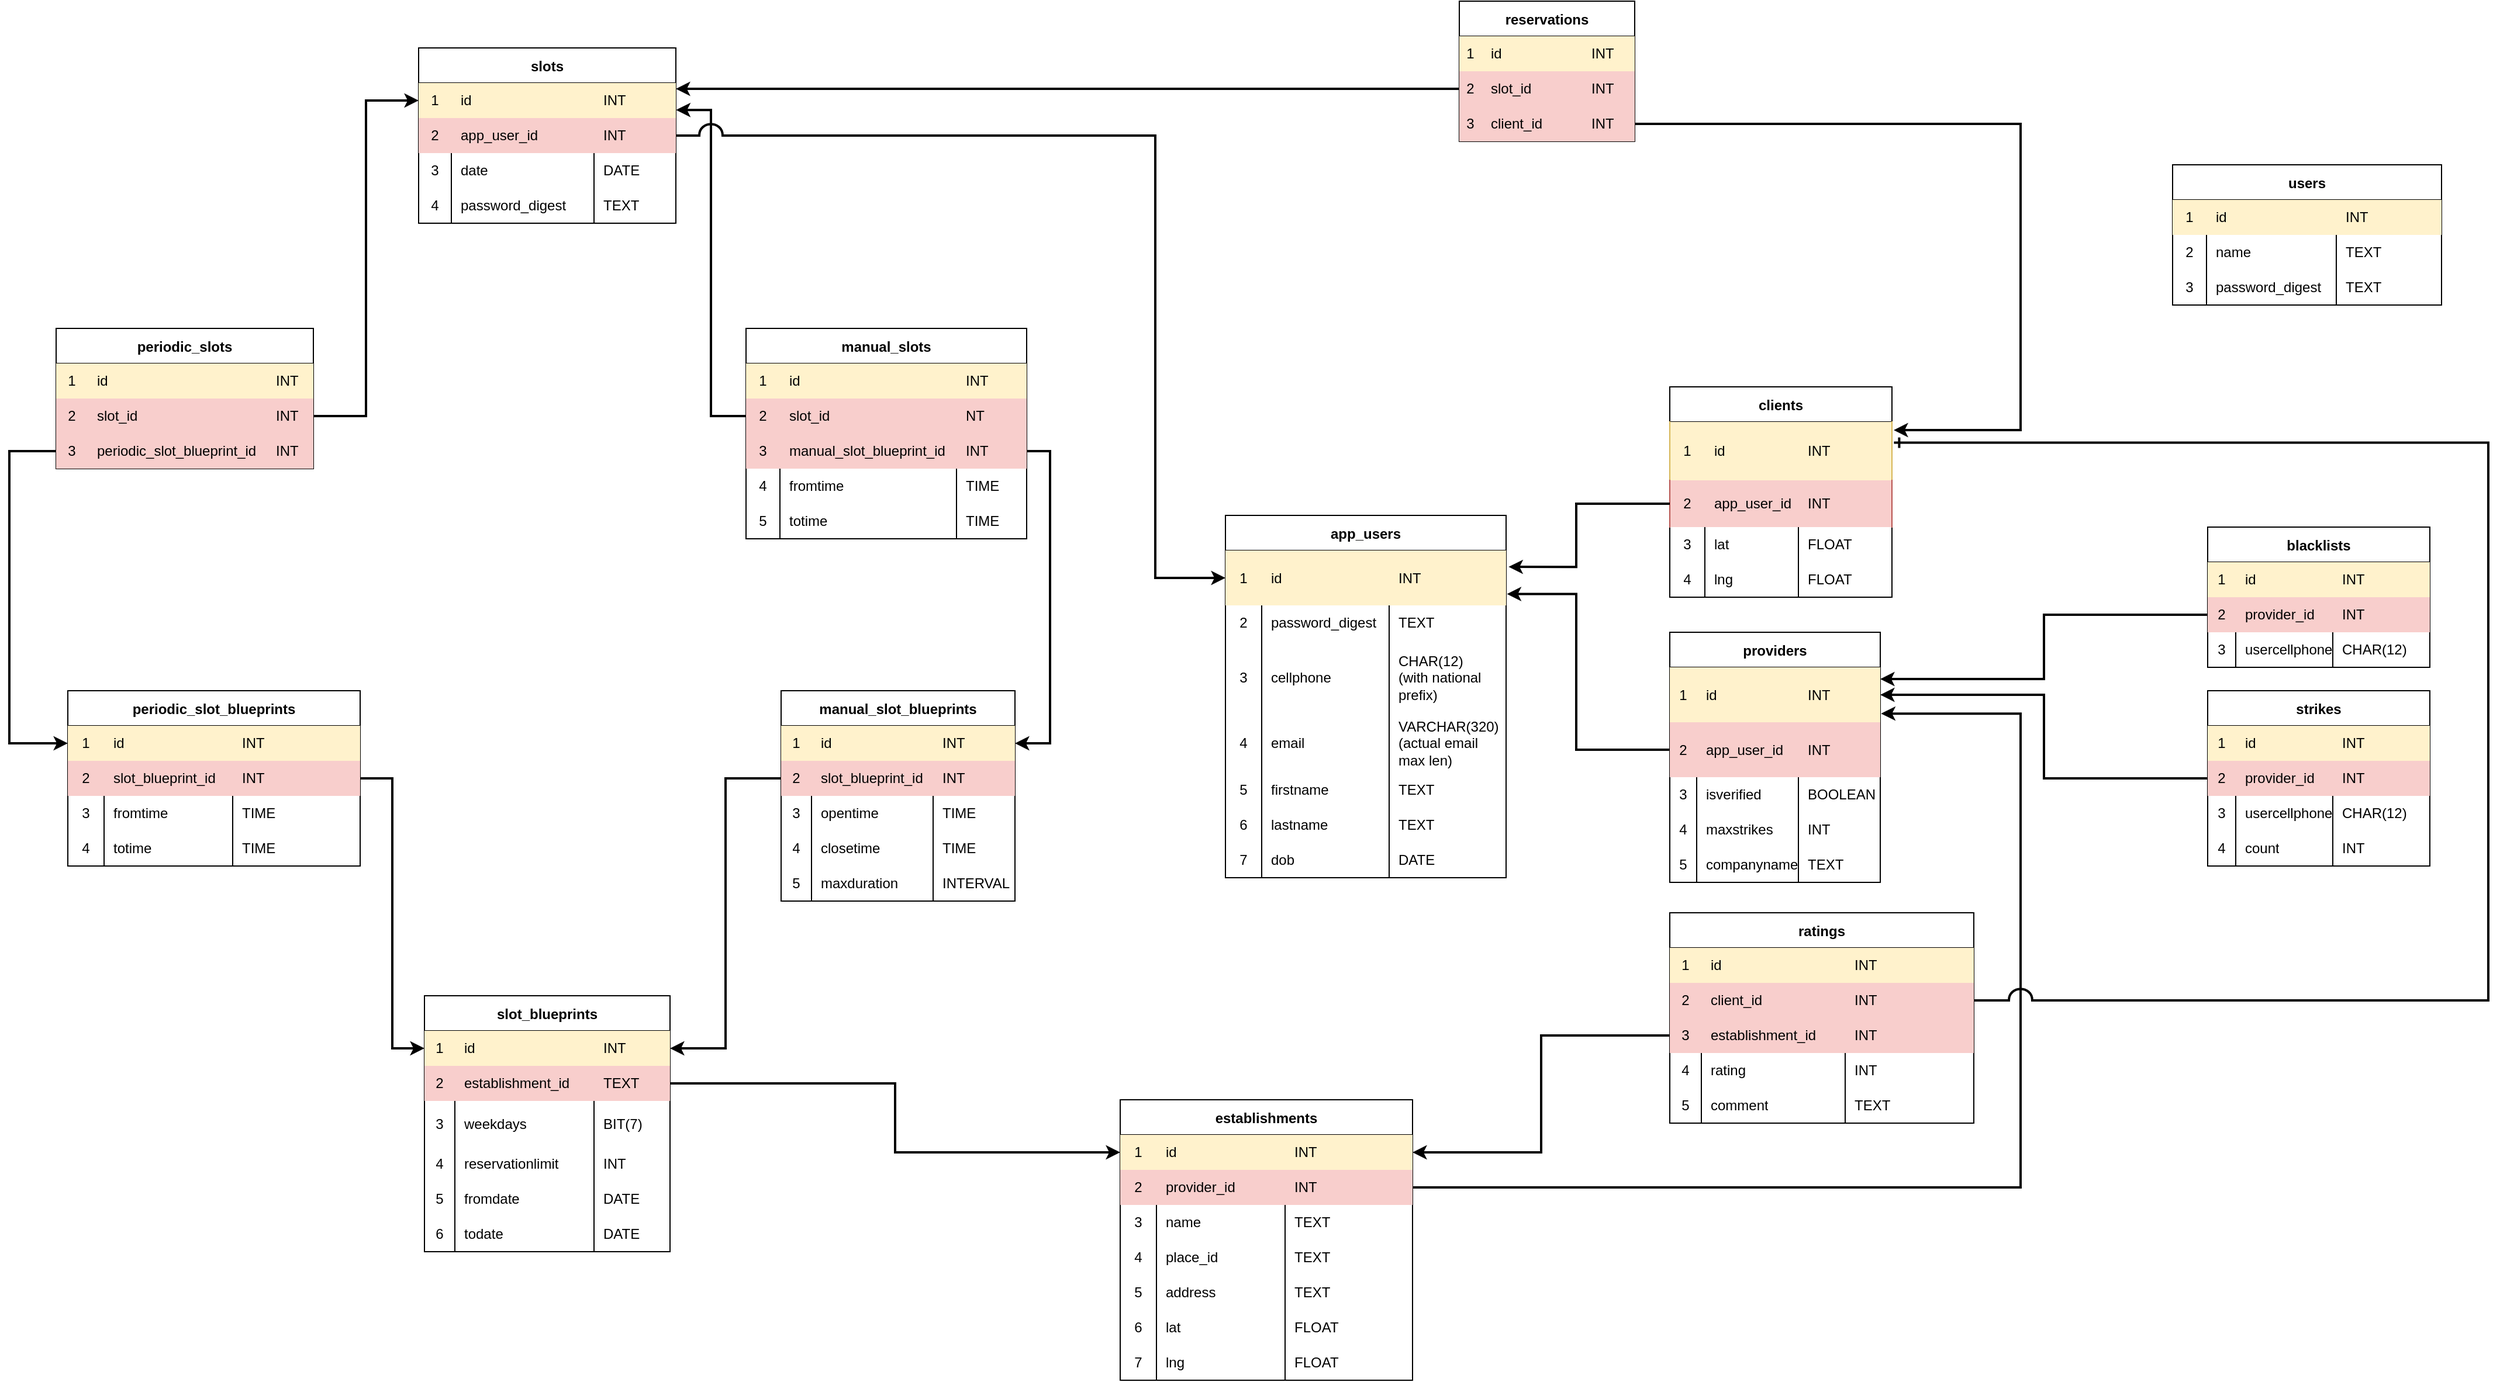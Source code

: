 <mxfile version="20.3.0" type="device"><diagram id="V7YNaLVXZX0E7M9pfvJb" name="Page-1"><mxGraphModel dx="5080" dy="2009" grid="1" gridSize="10" guides="1" tooltips="1" connect="1" arrows="1" fold="1" page="1" pageScale="1" pageWidth="1920" pageHeight="1200" math="0" shadow="0"><root><mxCell id="0"/><mxCell id="1" parent="0"/><mxCell id="8pD6Wk_mIGENr8utbb31-26" value="periodic_slots" style="shape=table;startSize=30;container=1;collapsible=0;childLayout=tableLayout;fixedRows=1;rowLines=0;fontStyle=1;" parent="1" vertex="1"><mxGeometry x="-820" y="770" width="220" height="120" as="geometry"/></mxCell><mxCell id="8pD6Wk_mIGENr8utbb31-27" value="" style="shape=tableRow;horizontal=0;startSize=0;swimlaneHead=0;swimlaneBody=0;top=0;left=0;bottom=0;right=0;collapsible=0;dropTarget=0;fillColor=#fff2cc;points=[[0,0.5],[1,0.5]];portConstraint=eastwest;strokeColor=#d6b656;" parent="8pD6Wk_mIGENr8utbb31-26" vertex="1"><mxGeometry y="30" width="220" height="30" as="geometry"/></mxCell><mxCell id="8pD6Wk_mIGENr8utbb31-28" value="1" style="shape=partialRectangle;html=1;whiteSpace=wrap;connectable=0;fillColor=none;top=0;left=0;bottom=0;right=0;overflow=hidden;pointerEvents=1;" parent="8pD6Wk_mIGENr8utbb31-27" vertex="1"><mxGeometry width="27" height="30" as="geometry"><mxRectangle width="27" height="30" as="alternateBounds"/></mxGeometry></mxCell><mxCell id="8pD6Wk_mIGENr8utbb31-29" value="id" style="shape=partialRectangle;html=1;whiteSpace=wrap;connectable=0;fillColor=none;top=0;left=0;bottom=0;right=0;align=left;spacingLeft=6;overflow=hidden;" parent="8pD6Wk_mIGENr8utbb31-27" vertex="1"><mxGeometry x="27" width="153" height="30" as="geometry"><mxRectangle width="153" height="30" as="alternateBounds"/></mxGeometry></mxCell><mxCell id="4Q81coUhQL1tjmg0-zpq-62" value="INT" style="shape=partialRectangle;html=1;whiteSpace=wrap;connectable=0;fillColor=none;top=0;left=0;bottom=0;right=0;align=left;spacingLeft=6;overflow=hidden;" parent="8pD6Wk_mIGENr8utbb31-27" vertex="1"><mxGeometry x="180" width="40" height="30" as="geometry"><mxRectangle width="40" height="30" as="alternateBounds"/></mxGeometry></mxCell><mxCell id="hIYSVGJUPE--g6VkqO95-5" style="shape=tableRow;horizontal=0;startSize=0;swimlaneHead=0;swimlaneBody=0;top=0;left=0;bottom=0;right=0;collapsible=0;dropTarget=0;fillColor=#f8cecc;points=[[0,0.5],[1,0.5]];portConstraint=eastwest;strokeColor=#b85450;" parent="8pD6Wk_mIGENr8utbb31-26" vertex="1"><mxGeometry y="60" width="220" height="30" as="geometry"/></mxCell><mxCell id="hIYSVGJUPE--g6VkqO95-6" value="2" style="shape=partialRectangle;html=1;whiteSpace=wrap;connectable=0;fillColor=none;top=0;left=0;bottom=0;right=0;overflow=hidden;pointerEvents=1;" parent="hIYSVGJUPE--g6VkqO95-5" vertex="1"><mxGeometry width="27" height="30" as="geometry"><mxRectangle width="27" height="30" as="alternateBounds"/></mxGeometry></mxCell><mxCell id="hIYSVGJUPE--g6VkqO95-7" value="slot_id" style="shape=partialRectangle;html=1;whiteSpace=wrap;connectable=0;fillColor=none;top=0;left=0;bottom=0;right=0;align=left;spacingLeft=6;overflow=hidden;" parent="hIYSVGJUPE--g6VkqO95-5" vertex="1"><mxGeometry x="27" width="153" height="30" as="geometry"><mxRectangle width="153" height="30" as="alternateBounds"/></mxGeometry></mxCell><mxCell id="hIYSVGJUPE--g6VkqO95-8" value="INT" style="shape=partialRectangle;html=1;whiteSpace=wrap;connectable=0;fillColor=none;top=0;left=0;bottom=0;right=0;align=left;spacingLeft=6;overflow=hidden;" parent="hIYSVGJUPE--g6VkqO95-5" vertex="1"><mxGeometry x="180" width="40" height="30" as="geometry"><mxRectangle width="40" height="30" as="alternateBounds"/></mxGeometry></mxCell><mxCell id="8pD6Wk_mIGENr8utbb31-30" value="" style="shape=tableRow;horizontal=0;startSize=0;swimlaneHead=0;swimlaneBody=0;top=0;left=0;bottom=0;right=0;collapsible=0;dropTarget=0;fillColor=#f8cecc;points=[[0,0.5],[1,0.5]];portConstraint=eastwest;strokeColor=#b85450;" parent="8pD6Wk_mIGENr8utbb31-26" vertex="1"><mxGeometry y="90" width="220" height="30" as="geometry"/></mxCell><mxCell id="8pD6Wk_mIGENr8utbb31-31" value="3" style="shape=partialRectangle;html=1;whiteSpace=wrap;connectable=0;fillColor=none;top=0;left=0;bottom=0;right=0;overflow=hidden;" parent="8pD6Wk_mIGENr8utbb31-30" vertex="1"><mxGeometry width="27" height="30" as="geometry"><mxRectangle width="27" height="30" as="alternateBounds"/></mxGeometry></mxCell><mxCell id="8pD6Wk_mIGENr8utbb31-32" value="periodic_slot_blueprint_id" style="shape=partialRectangle;html=1;whiteSpace=wrap;connectable=0;fillColor=none;top=0;left=0;bottom=0;right=0;align=left;spacingLeft=6;overflow=hidden;" parent="8pD6Wk_mIGENr8utbb31-30" vertex="1"><mxGeometry x="27" width="153" height="30" as="geometry"><mxRectangle width="153" height="30" as="alternateBounds"/></mxGeometry></mxCell><mxCell id="4Q81coUhQL1tjmg0-zpq-63" value="INT" style="shape=partialRectangle;html=1;whiteSpace=wrap;connectable=0;fillColor=none;top=0;left=0;bottom=0;right=0;align=left;spacingLeft=6;overflow=hidden;" parent="8pD6Wk_mIGENr8utbb31-30" vertex="1"><mxGeometry x="180" width="40" height="30" as="geometry"><mxRectangle width="40" height="30" as="alternateBounds"/></mxGeometry></mxCell><mxCell id="8pD6Wk_mIGENr8utbb31-36" value="manual_slots" style="shape=table;startSize=30;container=1;collapsible=0;childLayout=tableLayout;fixedRows=1;rowLines=0;fontStyle=1;" parent="1" vertex="1"><mxGeometry x="-230" y="770" width="240" height="180" as="geometry"/></mxCell><mxCell id="8pD6Wk_mIGENr8utbb31-37" value="" style="shape=tableRow;horizontal=0;startSize=0;swimlaneHead=0;swimlaneBody=0;top=0;left=0;bottom=0;right=0;collapsible=0;dropTarget=0;fillColor=#fff2cc;points=[[0,0.5],[1,0.5]];portConstraint=eastwest;strokeColor=#d6b656;" parent="8pD6Wk_mIGENr8utbb31-36" vertex="1"><mxGeometry y="30" width="240" height="30" as="geometry"/></mxCell><mxCell id="8pD6Wk_mIGENr8utbb31-38" value="1" style="shape=partialRectangle;html=1;whiteSpace=wrap;connectable=0;fillColor=none;top=0;left=0;bottom=0;right=0;overflow=hidden;pointerEvents=1;" parent="8pD6Wk_mIGENr8utbb31-37" vertex="1"><mxGeometry width="29" height="30" as="geometry"><mxRectangle width="29" height="30" as="alternateBounds"/></mxGeometry></mxCell><mxCell id="8pD6Wk_mIGENr8utbb31-39" value="id" style="shape=partialRectangle;html=1;whiteSpace=wrap;connectable=0;fillColor=none;top=0;left=0;bottom=0;right=0;align=left;spacingLeft=6;overflow=hidden;" parent="8pD6Wk_mIGENr8utbb31-37" vertex="1"><mxGeometry x="29" width="151" height="30" as="geometry"><mxRectangle width="151" height="30" as="alternateBounds"/></mxGeometry></mxCell><mxCell id="4Q81coUhQL1tjmg0-zpq-68" value="INT" style="shape=partialRectangle;html=1;whiteSpace=wrap;connectable=0;fillColor=none;top=0;left=0;bottom=0;right=0;align=left;spacingLeft=6;overflow=hidden;" parent="8pD6Wk_mIGENr8utbb31-37" vertex="1"><mxGeometry x="180" width="60" height="30" as="geometry"><mxRectangle width="60" height="30" as="alternateBounds"/></mxGeometry></mxCell><mxCell id="hIYSVGJUPE--g6VkqO95-9" style="shape=tableRow;horizontal=0;startSize=0;swimlaneHead=0;swimlaneBody=0;top=0;left=0;bottom=0;right=0;collapsible=0;dropTarget=0;fillColor=#f8cecc;points=[[0,0.5],[1,0.5]];portConstraint=eastwest;strokeColor=#b85450;" parent="8pD6Wk_mIGENr8utbb31-36" vertex="1"><mxGeometry y="60" width="240" height="30" as="geometry"/></mxCell><mxCell id="hIYSVGJUPE--g6VkqO95-10" value="2" style="shape=partialRectangle;html=1;whiteSpace=wrap;connectable=0;fillColor=none;top=0;left=0;bottom=0;right=0;overflow=hidden;pointerEvents=1;" parent="hIYSVGJUPE--g6VkqO95-9" vertex="1"><mxGeometry width="29" height="30" as="geometry"><mxRectangle width="29" height="30" as="alternateBounds"/></mxGeometry></mxCell><mxCell id="hIYSVGJUPE--g6VkqO95-11" value="slot_id" style="shape=partialRectangle;html=1;whiteSpace=wrap;connectable=0;fillColor=none;top=0;left=0;bottom=0;right=0;align=left;spacingLeft=6;overflow=hidden;" parent="hIYSVGJUPE--g6VkqO95-9" vertex="1"><mxGeometry x="29" width="151" height="30" as="geometry"><mxRectangle width="151" height="30" as="alternateBounds"/></mxGeometry></mxCell><mxCell id="hIYSVGJUPE--g6VkqO95-12" value="NT" style="shape=partialRectangle;html=1;whiteSpace=wrap;connectable=0;fillColor=none;top=0;left=0;bottom=0;right=0;align=left;spacingLeft=6;overflow=hidden;" parent="hIYSVGJUPE--g6VkqO95-9" vertex="1"><mxGeometry x="180" width="60" height="30" as="geometry"><mxRectangle width="60" height="30" as="alternateBounds"/></mxGeometry></mxCell><mxCell id="8pD6Wk_mIGENr8utbb31-46" style="shape=tableRow;horizontal=0;startSize=0;swimlaneHead=0;swimlaneBody=0;top=0;left=0;bottom=0;right=0;collapsible=0;dropTarget=0;fillColor=#f8cecc;points=[[0,0.5],[1,0.5]];portConstraint=eastwest;strokeColor=#b85450;" parent="8pD6Wk_mIGENr8utbb31-36" vertex="1"><mxGeometry y="90" width="240" height="30" as="geometry"/></mxCell><mxCell id="8pD6Wk_mIGENr8utbb31-47" value="3" style="shape=partialRectangle;html=1;whiteSpace=wrap;connectable=0;fillColor=none;top=0;left=0;bottom=0;right=0;overflow=hidden;pointerEvents=1;" parent="8pD6Wk_mIGENr8utbb31-46" vertex="1"><mxGeometry width="29" height="30" as="geometry"><mxRectangle width="29" height="30" as="alternateBounds"/></mxGeometry></mxCell><mxCell id="8pD6Wk_mIGENr8utbb31-48" value="manual_slot_blueprint_id" style="shape=partialRectangle;html=1;whiteSpace=wrap;connectable=0;fillColor=none;top=0;left=0;bottom=0;right=0;align=left;spacingLeft=6;overflow=hidden;" parent="8pD6Wk_mIGENr8utbb31-46" vertex="1"><mxGeometry x="29" width="151" height="30" as="geometry"><mxRectangle width="151" height="30" as="alternateBounds"/></mxGeometry></mxCell><mxCell id="4Q81coUhQL1tjmg0-zpq-69" value="INT" style="shape=partialRectangle;html=1;whiteSpace=wrap;connectable=0;fillColor=none;top=0;left=0;bottom=0;right=0;align=left;spacingLeft=6;overflow=hidden;" parent="8pD6Wk_mIGENr8utbb31-46" vertex="1"><mxGeometry x="180" width="60" height="30" as="geometry"><mxRectangle width="60" height="30" as="alternateBounds"/></mxGeometry></mxCell><mxCell id="8pD6Wk_mIGENr8utbb31-40" value="" style="shape=tableRow;horizontal=0;startSize=0;swimlaneHead=0;swimlaneBody=0;top=0;left=0;bottom=0;right=0;collapsible=0;dropTarget=0;fillColor=none;points=[[0,0.5],[1,0.5]];portConstraint=eastwest;" parent="8pD6Wk_mIGENr8utbb31-36" vertex="1"><mxGeometry y="120" width="240" height="30" as="geometry"/></mxCell><mxCell id="8pD6Wk_mIGENr8utbb31-41" value="4" style="shape=partialRectangle;html=1;whiteSpace=wrap;connectable=0;fillColor=none;top=0;left=0;bottom=0;right=0;overflow=hidden;" parent="8pD6Wk_mIGENr8utbb31-40" vertex="1"><mxGeometry width="29" height="30" as="geometry"><mxRectangle width="29" height="30" as="alternateBounds"/></mxGeometry></mxCell><mxCell id="8pD6Wk_mIGENr8utbb31-42" value="fromtime" style="shape=partialRectangle;html=1;whiteSpace=wrap;connectable=0;fillColor=none;top=0;left=0;bottom=0;right=0;align=left;spacingLeft=6;overflow=hidden;" parent="8pD6Wk_mIGENr8utbb31-40" vertex="1"><mxGeometry x="29" width="151" height="30" as="geometry"><mxRectangle width="151" height="30" as="alternateBounds"/></mxGeometry></mxCell><mxCell id="4Q81coUhQL1tjmg0-zpq-70" value="TIME" style="shape=partialRectangle;html=1;whiteSpace=wrap;connectable=0;fillColor=none;top=0;left=0;bottom=0;right=0;align=left;spacingLeft=6;overflow=hidden;" parent="8pD6Wk_mIGENr8utbb31-40" vertex="1"><mxGeometry x="180" width="60" height="30" as="geometry"><mxRectangle width="60" height="30" as="alternateBounds"/></mxGeometry></mxCell><mxCell id="8pD6Wk_mIGENr8utbb31-43" value="" style="shape=tableRow;horizontal=0;startSize=0;swimlaneHead=0;swimlaneBody=0;top=0;left=0;bottom=0;right=0;collapsible=0;dropTarget=0;fillColor=none;points=[[0,0.5],[1,0.5]];portConstraint=eastwest;" parent="8pD6Wk_mIGENr8utbb31-36" vertex="1"><mxGeometry y="150" width="240" height="30" as="geometry"/></mxCell><mxCell id="8pD6Wk_mIGENr8utbb31-44" value="5" style="shape=partialRectangle;html=1;whiteSpace=wrap;connectable=0;fillColor=none;top=0;left=0;bottom=0;right=0;overflow=hidden;" parent="8pD6Wk_mIGENr8utbb31-43" vertex="1"><mxGeometry width="29" height="30" as="geometry"><mxRectangle width="29" height="30" as="alternateBounds"/></mxGeometry></mxCell><mxCell id="8pD6Wk_mIGENr8utbb31-45" value="totime" style="shape=partialRectangle;html=1;whiteSpace=wrap;connectable=0;fillColor=none;top=0;left=0;bottom=0;right=0;align=left;spacingLeft=6;overflow=hidden;" parent="8pD6Wk_mIGENr8utbb31-43" vertex="1"><mxGeometry x="29" width="151" height="30" as="geometry"><mxRectangle width="151" height="30" as="alternateBounds"/></mxGeometry></mxCell><mxCell id="4Q81coUhQL1tjmg0-zpq-71" value="TIME" style="shape=partialRectangle;html=1;whiteSpace=wrap;connectable=0;fillColor=none;top=0;left=0;bottom=0;right=0;align=left;spacingLeft=6;overflow=hidden;" parent="8pD6Wk_mIGENr8utbb31-43" vertex="1"><mxGeometry x="180" width="60" height="30" as="geometry"><mxRectangle width="60" height="30" as="alternateBounds"/></mxGeometry></mxCell><mxCell id="8pD6Wk_mIGENr8utbb31-49" value="users" style="shape=table;startSize=30;container=1;collapsible=0;childLayout=tableLayout;fixedRows=1;rowLines=0;fontStyle=1;" parent="1" vertex="1"><mxGeometry x="990" y="630" width="230" height="120" as="geometry"/></mxCell><mxCell id="8pD6Wk_mIGENr8utbb31-50" value="" style="shape=tableRow;horizontal=0;startSize=0;swimlaneHead=0;swimlaneBody=0;top=0;left=0;bottom=0;right=0;collapsible=0;dropTarget=0;fillColor=#fff2cc;points=[[0,0.5],[1,0.5]];portConstraint=eastwest;strokeColor=#d6b656;" parent="8pD6Wk_mIGENr8utbb31-49" vertex="1"><mxGeometry y="30" width="230" height="30" as="geometry"/></mxCell><mxCell id="8pD6Wk_mIGENr8utbb31-51" value="1" style="shape=partialRectangle;html=1;whiteSpace=wrap;connectable=0;fillColor=none;top=0;left=0;bottom=0;right=0;overflow=hidden;pointerEvents=1;" parent="8pD6Wk_mIGENr8utbb31-50" vertex="1"><mxGeometry width="29" height="30" as="geometry"><mxRectangle width="29" height="30" as="alternateBounds"/></mxGeometry></mxCell><mxCell id="8pD6Wk_mIGENr8utbb31-52" value="id" style="shape=partialRectangle;html=1;whiteSpace=wrap;connectable=0;fillColor=none;top=0;left=0;bottom=0;right=0;align=left;spacingLeft=6;overflow=hidden;" parent="8pD6Wk_mIGENr8utbb31-50" vertex="1"><mxGeometry x="29" width="111" height="30" as="geometry"><mxRectangle width="111" height="30" as="alternateBounds"/></mxGeometry></mxCell><mxCell id="4Q81coUhQL1tjmg0-zpq-112" value="INT" style="shape=partialRectangle;html=1;whiteSpace=wrap;connectable=0;fillColor=none;top=0;left=0;bottom=0;right=0;align=left;spacingLeft=6;overflow=hidden;" parent="8pD6Wk_mIGENr8utbb31-50" vertex="1"><mxGeometry x="140" width="90" height="30" as="geometry"><mxRectangle width="90" height="30" as="alternateBounds"/></mxGeometry></mxCell><mxCell id="8pD6Wk_mIGENr8utbb31-53" style="shape=tableRow;horizontal=0;startSize=0;swimlaneHead=0;swimlaneBody=0;top=0;left=0;bottom=0;right=0;collapsible=0;dropTarget=0;fillColor=none;points=[[0,0.5],[1,0.5]];portConstraint=eastwest;" parent="8pD6Wk_mIGENr8utbb31-49" vertex="1"><mxGeometry y="60" width="230" height="30" as="geometry"/></mxCell><mxCell id="8pD6Wk_mIGENr8utbb31-54" value="2" style="shape=partialRectangle;html=1;whiteSpace=wrap;connectable=0;fillColor=none;top=0;left=0;bottom=0;right=0;overflow=hidden;pointerEvents=1;" parent="8pD6Wk_mIGENr8utbb31-53" vertex="1"><mxGeometry width="29" height="30" as="geometry"><mxRectangle width="29" height="30" as="alternateBounds"/></mxGeometry></mxCell><mxCell id="8pD6Wk_mIGENr8utbb31-55" value="name" style="shape=partialRectangle;html=1;whiteSpace=wrap;connectable=0;fillColor=none;top=0;left=0;bottom=0;right=0;align=left;spacingLeft=6;overflow=hidden;" parent="8pD6Wk_mIGENr8utbb31-53" vertex="1"><mxGeometry x="29" width="111" height="30" as="geometry"><mxRectangle width="111" height="30" as="alternateBounds"/></mxGeometry></mxCell><mxCell id="4Q81coUhQL1tjmg0-zpq-113" value="TEXT" style="shape=partialRectangle;html=1;whiteSpace=wrap;connectable=0;fillColor=none;top=0;left=0;bottom=0;right=0;align=left;spacingLeft=6;overflow=hidden;" parent="8pD6Wk_mIGENr8utbb31-53" vertex="1"><mxGeometry x="140" width="90" height="30" as="geometry"><mxRectangle width="90" height="30" as="alternateBounds"/></mxGeometry></mxCell><mxCell id="8pD6Wk_mIGENr8utbb31-131" style="shape=tableRow;horizontal=0;startSize=0;swimlaneHead=0;swimlaneBody=0;top=0;left=0;bottom=0;right=0;collapsible=0;dropTarget=0;fillColor=none;points=[[0,0.5],[1,0.5]];portConstraint=eastwest;" parent="8pD6Wk_mIGENr8utbb31-49" vertex="1"><mxGeometry y="90" width="230" height="30" as="geometry"/></mxCell><mxCell id="8pD6Wk_mIGENr8utbb31-132" value="3" style="shape=partialRectangle;html=1;whiteSpace=wrap;connectable=0;fillColor=none;top=0;left=0;bottom=0;right=0;overflow=hidden;pointerEvents=1;" parent="8pD6Wk_mIGENr8utbb31-131" vertex="1"><mxGeometry width="29" height="30" as="geometry"><mxRectangle width="29" height="30" as="alternateBounds"/></mxGeometry></mxCell><mxCell id="8pD6Wk_mIGENr8utbb31-133" value="password_digest" style="shape=partialRectangle;html=1;whiteSpace=wrap;connectable=0;fillColor=none;top=0;left=0;bottom=0;right=0;align=left;spacingLeft=6;overflow=hidden;" parent="8pD6Wk_mIGENr8utbb31-131" vertex="1"><mxGeometry x="29" width="111" height="30" as="geometry"><mxRectangle width="111" height="30" as="alternateBounds"/></mxGeometry></mxCell><mxCell id="4Q81coUhQL1tjmg0-zpq-114" value="TEXT" style="shape=partialRectangle;html=1;whiteSpace=wrap;connectable=0;fillColor=none;top=0;left=0;bottom=0;right=0;align=left;spacingLeft=6;overflow=hidden;" parent="8pD6Wk_mIGENr8utbb31-131" vertex="1"><mxGeometry x="140" width="90" height="30" as="geometry"><mxRectangle width="90" height="30" as="alternateBounds"/></mxGeometry></mxCell><mxCell id="8pD6Wk_mIGENr8utbb31-62" value="app_users" style="shape=table;startSize=30;container=1;collapsible=0;childLayout=tableLayout;fixedRows=1;rowLines=0;fontStyle=1;" parent="1" vertex="1"><mxGeometry x="180" y="930" width="240" height="310" as="geometry"/></mxCell><mxCell id="8pD6Wk_mIGENr8utbb31-63" value="" style="shape=tableRow;horizontal=0;startSize=0;swimlaneHead=0;swimlaneBody=0;top=0;left=0;bottom=0;right=0;collapsible=0;dropTarget=0;fillColor=#fff2cc;points=[[0,0.5],[1,0.5]];portConstraint=eastwest;strokeColor=#d6b656;" parent="8pD6Wk_mIGENr8utbb31-62" vertex="1"><mxGeometry y="30" width="240" height="47" as="geometry"/></mxCell><mxCell id="8pD6Wk_mIGENr8utbb31-64" value="1" style="shape=partialRectangle;html=1;whiteSpace=wrap;connectable=0;fillColor=none;top=0;left=0;bottom=0;right=0;overflow=hidden;pointerEvents=1;" parent="8pD6Wk_mIGENr8utbb31-63" vertex="1"><mxGeometry width="31" height="47" as="geometry"><mxRectangle width="31" height="47" as="alternateBounds"/></mxGeometry></mxCell><mxCell id="8pD6Wk_mIGENr8utbb31-65" value="id" style="shape=partialRectangle;html=1;whiteSpace=wrap;connectable=0;fillColor=none;top=0;left=0;bottom=0;right=0;align=left;spacingLeft=6;overflow=hidden;" parent="8pD6Wk_mIGENr8utbb31-63" vertex="1"><mxGeometry x="31" width="109" height="47" as="geometry"><mxRectangle width="109" height="47" as="alternateBounds"/></mxGeometry></mxCell><mxCell id="4Q81coUhQL1tjmg0-zpq-92" value="INT" style="shape=partialRectangle;html=1;whiteSpace=wrap;connectable=0;fillColor=none;top=0;left=0;bottom=0;right=0;align=left;spacingLeft=6;overflow=hidden;" parent="8pD6Wk_mIGENr8utbb31-63" vertex="1"><mxGeometry x="140" width="100" height="47" as="geometry"><mxRectangle width="100" height="47" as="alternateBounds"/></mxGeometry></mxCell><mxCell id="Ywgy0vXwfy4R1oIZJeJ6-87" style="shape=tableRow;horizontal=0;startSize=0;swimlaneHead=0;swimlaneBody=0;top=0;left=0;bottom=0;right=0;collapsible=0;dropTarget=0;fillColor=none;points=[[0,0.5],[1,0.5]];portConstraint=eastwest;" parent="8pD6Wk_mIGENr8utbb31-62" vertex="1"><mxGeometry y="77" width="240" height="30" as="geometry"/></mxCell><mxCell id="Ywgy0vXwfy4R1oIZJeJ6-88" value="2" style="shape=partialRectangle;html=1;whiteSpace=wrap;connectable=0;fillColor=none;top=0;left=0;bottom=0;right=0;overflow=hidden;pointerEvents=1;" parent="Ywgy0vXwfy4R1oIZJeJ6-87" vertex="1"><mxGeometry width="31" height="30" as="geometry"><mxRectangle width="31" height="30" as="alternateBounds"/></mxGeometry></mxCell><mxCell id="Ywgy0vXwfy4R1oIZJeJ6-89" value="password_digest" style="shape=partialRectangle;html=1;whiteSpace=wrap;connectable=0;fillColor=none;top=0;left=0;bottom=0;right=0;align=left;spacingLeft=6;overflow=hidden;" parent="Ywgy0vXwfy4R1oIZJeJ6-87" vertex="1"><mxGeometry x="31" width="109" height="30" as="geometry"><mxRectangle width="109" height="30" as="alternateBounds"/></mxGeometry></mxCell><mxCell id="4Q81coUhQL1tjmg0-zpq-93" value="TEXT" style="shape=partialRectangle;html=1;whiteSpace=wrap;connectable=0;fillColor=none;top=0;left=0;bottom=0;right=0;align=left;spacingLeft=6;overflow=hidden;" parent="Ywgy0vXwfy4R1oIZJeJ6-87" vertex="1"><mxGeometry x="140" width="100" height="30" as="geometry"><mxRectangle width="100" height="30" as="alternateBounds"/></mxGeometry></mxCell><mxCell id="Ywgy0vXwfy4R1oIZJeJ6-1" style="shape=tableRow;horizontal=0;startSize=0;swimlaneHead=0;swimlaneBody=0;top=0;left=0;bottom=0;right=0;collapsible=0;dropTarget=0;fillColor=none;points=[[0,0.5],[1,0.5]];portConstraint=eastwest;" parent="8pD6Wk_mIGENr8utbb31-62" vertex="1"><mxGeometry y="107" width="240" height="63" as="geometry"/></mxCell><mxCell id="Ywgy0vXwfy4R1oIZJeJ6-2" value="3" style="shape=partialRectangle;html=1;whiteSpace=wrap;connectable=0;fillColor=none;top=0;left=0;bottom=0;right=0;overflow=hidden;pointerEvents=1;" parent="Ywgy0vXwfy4R1oIZJeJ6-1" vertex="1"><mxGeometry width="31" height="63" as="geometry"><mxRectangle width="31" height="63" as="alternateBounds"/></mxGeometry></mxCell><mxCell id="Ywgy0vXwfy4R1oIZJeJ6-3" value="cellphone" style="shape=partialRectangle;html=1;whiteSpace=wrap;connectable=0;fillColor=none;top=0;left=0;bottom=0;right=0;align=left;spacingLeft=6;overflow=hidden;" parent="Ywgy0vXwfy4R1oIZJeJ6-1" vertex="1"><mxGeometry x="31" width="109" height="63" as="geometry"><mxRectangle width="109" height="63" as="alternateBounds"/></mxGeometry></mxCell><mxCell id="4Q81coUhQL1tjmg0-zpq-94" value="CHAR(12)&lt;br&gt;(with national prefix)" style="shape=partialRectangle;html=1;whiteSpace=wrap;connectable=0;fillColor=none;top=0;left=0;bottom=0;right=0;align=left;spacingLeft=6;overflow=hidden;" parent="Ywgy0vXwfy4R1oIZJeJ6-1" vertex="1"><mxGeometry x="140" width="100" height="63" as="geometry"><mxRectangle width="100" height="63" as="alternateBounds"/></mxGeometry></mxCell><mxCell id="Ywgy0vXwfy4R1oIZJeJ6-73" style="shape=tableRow;horizontal=0;startSize=0;swimlaneHead=0;swimlaneBody=0;top=0;left=0;bottom=0;right=0;collapsible=0;dropTarget=0;fillColor=none;points=[[0,0.5],[1,0.5]];portConstraint=eastwest;" parent="8pD6Wk_mIGENr8utbb31-62" vertex="1"><mxGeometry y="170" width="240" height="50" as="geometry"/></mxCell><mxCell id="Ywgy0vXwfy4R1oIZJeJ6-74" value="4" style="shape=partialRectangle;html=1;whiteSpace=wrap;connectable=0;fillColor=none;top=0;left=0;bottom=0;right=0;overflow=hidden;pointerEvents=1;" parent="Ywgy0vXwfy4R1oIZJeJ6-73" vertex="1"><mxGeometry width="31" height="50" as="geometry"><mxRectangle width="31" height="50" as="alternateBounds"/></mxGeometry></mxCell><mxCell id="Ywgy0vXwfy4R1oIZJeJ6-75" value="email" style="shape=partialRectangle;html=1;whiteSpace=wrap;connectable=0;fillColor=none;top=0;left=0;bottom=0;right=0;align=left;spacingLeft=6;overflow=hidden;" parent="Ywgy0vXwfy4R1oIZJeJ6-73" vertex="1"><mxGeometry x="31" width="109" height="50" as="geometry"><mxRectangle width="109" height="50" as="alternateBounds"/></mxGeometry></mxCell><mxCell id="4Q81coUhQL1tjmg0-zpq-95" value="VARCHAR(320)&lt;br&gt;(actual email max len)" style="shape=partialRectangle;html=1;whiteSpace=wrap;connectable=0;fillColor=none;top=0;left=0;bottom=0;right=0;align=left;spacingLeft=6;overflow=hidden;" parent="Ywgy0vXwfy4R1oIZJeJ6-73" vertex="1"><mxGeometry x="140" width="100" height="50" as="geometry"><mxRectangle width="100" height="50" as="alternateBounds"/></mxGeometry></mxCell><mxCell id="8pD6Wk_mIGENr8utbb31-69" style="shape=tableRow;horizontal=0;startSize=0;swimlaneHead=0;swimlaneBody=0;top=0;left=0;bottom=0;right=0;collapsible=0;dropTarget=0;fillColor=none;points=[[0,0.5],[1,0.5]];portConstraint=eastwest;" parent="8pD6Wk_mIGENr8utbb31-62" vertex="1"><mxGeometry y="220" width="240" height="30" as="geometry"/></mxCell><mxCell id="8pD6Wk_mIGENr8utbb31-70" value="5" style="shape=partialRectangle;html=1;whiteSpace=wrap;connectable=0;fillColor=none;top=0;left=0;bottom=0;right=0;overflow=hidden;pointerEvents=1;" parent="8pD6Wk_mIGENr8utbb31-69" vertex="1"><mxGeometry width="31" height="30" as="geometry"><mxRectangle width="31" height="30" as="alternateBounds"/></mxGeometry></mxCell><mxCell id="8pD6Wk_mIGENr8utbb31-71" value="firstname" style="shape=partialRectangle;html=1;whiteSpace=wrap;connectable=0;fillColor=none;top=0;left=0;bottom=0;right=0;align=left;spacingLeft=6;overflow=hidden;" parent="8pD6Wk_mIGENr8utbb31-69" vertex="1"><mxGeometry x="31" width="109" height="30" as="geometry"><mxRectangle width="109" height="30" as="alternateBounds"/></mxGeometry></mxCell><mxCell id="4Q81coUhQL1tjmg0-zpq-96" value="TEXT" style="shape=partialRectangle;html=1;whiteSpace=wrap;connectable=0;fillColor=none;top=0;left=0;bottom=0;right=0;align=left;spacingLeft=6;overflow=hidden;" parent="8pD6Wk_mIGENr8utbb31-69" vertex="1"><mxGeometry x="140" width="100" height="30" as="geometry"><mxRectangle width="100" height="30" as="alternateBounds"/></mxGeometry></mxCell><mxCell id="8pD6Wk_mIGENr8utbb31-72" style="shape=tableRow;horizontal=0;startSize=0;swimlaneHead=0;swimlaneBody=0;top=0;left=0;bottom=0;right=0;collapsible=0;dropTarget=0;fillColor=none;points=[[0,0.5],[1,0.5]];portConstraint=eastwest;" parent="8pD6Wk_mIGENr8utbb31-62" vertex="1"><mxGeometry y="250" width="240" height="30" as="geometry"/></mxCell><mxCell id="8pD6Wk_mIGENr8utbb31-73" value="6" style="shape=partialRectangle;html=1;whiteSpace=wrap;connectable=0;fillColor=none;top=0;left=0;bottom=0;right=0;overflow=hidden;pointerEvents=1;" parent="8pD6Wk_mIGENr8utbb31-72" vertex="1"><mxGeometry width="31" height="30" as="geometry"><mxRectangle width="31" height="30" as="alternateBounds"/></mxGeometry></mxCell><mxCell id="8pD6Wk_mIGENr8utbb31-74" value="lastname" style="shape=partialRectangle;html=1;whiteSpace=wrap;connectable=0;fillColor=none;top=0;left=0;bottom=0;right=0;align=left;spacingLeft=6;overflow=hidden;" parent="8pD6Wk_mIGENr8utbb31-72" vertex="1"><mxGeometry x="31" width="109" height="30" as="geometry"><mxRectangle width="109" height="30" as="alternateBounds"/></mxGeometry></mxCell><mxCell id="4Q81coUhQL1tjmg0-zpq-97" value="TEXT" style="shape=partialRectangle;html=1;whiteSpace=wrap;connectable=0;fillColor=none;top=0;left=0;bottom=0;right=0;align=left;spacingLeft=6;overflow=hidden;" parent="8pD6Wk_mIGENr8utbb31-72" vertex="1"><mxGeometry x="140" width="100" height="30" as="geometry"><mxRectangle width="100" height="30" as="alternateBounds"/></mxGeometry></mxCell><mxCell id="8pD6Wk_mIGENr8utbb31-75" style="shape=tableRow;horizontal=0;startSize=0;swimlaneHead=0;swimlaneBody=0;top=0;left=0;bottom=0;right=0;collapsible=0;dropTarget=0;fillColor=none;points=[[0,0.5],[1,0.5]];portConstraint=eastwest;" parent="8pD6Wk_mIGENr8utbb31-62" vertex="1"><mxGeometry y="280" width="240" height="30" as="geometry"/></mxCell><mxCell id="8pD6Wk_mIGENr8utbb31-76" value="7" style="shape=partialRectangle;html=1;whiteSpace=wrap;connectable=0;fillColor=none;top=0;left=0;bottom=0;right=0;overflow=hidden;pointerEvents=1;" parent="8pD6Wk_mIGENr8utbb31-75" vertex="1"><mxGeometry width="31" height="30" as="geometry"><mxRectangle width="31" height="30" as="alternateBounds"/></mxGeometry></mxCell><mxCell id="8pD6Wk_mIGENr8utbb31-77" value="dob" style="shape=partialRectangle;html=1;whiteSpace=wrap;connectable=0;fillColor=none;top=0;left=0;bottom=0;right=0;align=left;spacingLeft=6;overflow=hidden;" parent="8pD6Wk_mIGENr8utbb31-75" vertex="1"><mxGeometry x="31" width="109" height="30" as="geometry"><mxRectangle width="109" height="30" as="alternateBounds"/></mxGeometry></mxCell><mxCell id="4Q81coUhQL1tjmg0-zpq-98" value="DATE" style="shape=partialRectangle;html=1;whiteSpace=wrap;connectable=0;fillColor=none;top=0;left=0;bottom=0;right=0;align=left;spacingLeft=6;overflow=hidden;" parent="8pD6Wk_mIGENr8utbb31-75" vertex="1"><mxGeometry x="140" width="100" height="30" as="geometry"><mxRectangle width="100" height="30" as="alternateBounds"/></mxGeometry></mxCell><mxCell id="8pD6Wk_mIGENr8utbb31-84" value="slots" style="shape=table;startSize=30;container=1;collapsible=0;childLayout=tableLayout;fixedRows=1;rowLines=0;fontStyle=1;" parent="1" vertex="1"><mxGeometry x="-510" y="530" width="220" height="150" as="geometry"/></mxCell><mxCell id="8pD6Wk_mIGENr8utbb31-85" value="" style="shape=tableRow;horizontal=0;startSize=0;swimlaneHead=0;swimlaneBody=0;top=0;left=0;bottom=0;right=0;collapsible=0;dropTarget=0;fillColor=#fff2cc;points=[[0,0.5],[1,0.5]];portConstraint=eastwest;strokeColor=#d6b656;" parent="8pD6Wk_mIGENr8utbb31-84" vertex="1"><mxGeometry y="30" width="220" height="30" as="geometry"/></mxCell><mxCell id="8pD6Wk_mIGENr8utbb31-86" value="1" style="shape=partialRectangle;html=1;whiteSpace=wrap;connectable=0;fillColor=none;top=0;left=0;bottom=0;right=0;overflow=hidden;pointerEvents=1;" parent="8pD6Wk_mIGENr8utbb31-85" vertex="1"><mxGeometry width="28" height="30" as="geometry"><mxRectangle width="28" height="30" as="alternateBounds"/></mxGeometry></mxCell><mxCell id="8pD6Wk_mIGENr8utbb31-87" value="id" style="shape=partialRectangle;html=1;whiteSpace=wrap;connectable=0;fillColor=none;top=0;left=0;bottom=0;right=0;align=left;spacingLeft=6;overflow=hidden;" parent="8pD6Wk_mIGENr8utbb31-85" vertex="1"><mxGeometry x="28" width="122" height="30" as="geometry"><mxRectangle width="122" height="30" as="alternateBounds"/></mxGeometry></mxCell><mxCell id="4Q81coUhQL1tjmg0-zpq-64" value="INT" style="shape=partialRectangle;html=1;whiteSpace=wrap;connectable=0;fillColor=none;top=0;left=0;bottom=0;right=0;align=left;spacingLeft=6;overflow=hidden;" parent="8pD6Wk_mIGENr8utbb31-85" vertex="1"><mxGeometry x="150" width="70" height="30" as="geometry"><mxRectangle width="70" height="30" as="alternateBounds"/></mxGeometry></mxCell><mxCell id="8pD6Wk_mIGENr8utbb31-226" style="shape=tableRow;horizontal=0;startSize=0;swimlaneHead=0;swimlaneBody=0;top=0;left=0;bottom=0;right=0;collapsible=0;dropTarget=0;fillColor=#f8cecc;points=[[0,0.5],[1,0.5]];portConstraint=eastwest;strokeColor=#b85450;" parent="8pD6Wk_mIGENr8utbb31-84" vertex="1"><mxGeometry y="60" width="220" height="30" as="geometry"/></mxCell><mxCell id="8pD6Wk_mIGENr8utbb31-227" value="2" style="shape=partialRectangle;html=1;whiteSpace=wrap;connectable=0;fillColor=none;top=0;left=0;bottom=0;right=0;overflow=hidden;pointerEvents=1;" parent="8pD6Wk_mIGENr8utbb31-226" vertex="1"><mxGeometry width="28" height="30" as="geometry"><mxRectangle width="28" height="30" as="alternateBounds"/></mxGeometry></mxCell><mxCell id="8pD6Wk_mIGENr8utbb31-228" value="app_user_id" style="shape=partialRectangle;html=1;whiteSpace=wrap;connectable=0;fillColor=none;top=0;left=0;bottom=0;right=0;align=left;spacingLeft=6;overflow=hidden;" parent="8pD6Wk_mIGENr8utbb31-226" vertex="1"><mxGeometry x="28" width="122" height="30" as="geometry"><mxRectangle width="122" height="30" as="alternateBounds"/></mxGeometry></mxCell><mxCell id="4Q81coUhQL1tjmg0-zpq-67" value="INT" style="shape=partialRectangle;html=1;whiteSpace=wrap;connectable=0;fillColor=none;top=0;left=0;bottom=0;right=0;align=left;spacingLeft=6;overflow=hidden;" parent="8pD6Wk_mIGENr8utbb31-226" vertex="1"><mxGeometry x="150" width="70" height="30" as="geometry"><mxRectangle width="70" height="30" as="alternateBounds"/></mxGeometry></mxCell><mxCell id="8pD6Wk_mIGENr8utbb31-204" style="shape=tableRow;horizontal=0;startSize=0;swimlaneHead=0;swimlaneBody=0;top=0;left=0;bottom=0;right=0;collapsible=0;dropTarget=0;fillColor=none;points=[[0,0.5],[1,0.5]];portConstraint=eastwest;strokeColor=#d6b656;" parent="8pD6Wk_mIGENr8utbb31-84" vertex="1"><mxGeometry y="90" width="220" height="30" as="geometry"/></mxCell><mxCell id="8pD6Wk_mIGENr8utbb31-205" value="3" style="shape=partialRectangle;html=1;whiteSpace=wrap;connectable=0;fillColor=none;top=0;left=0;bottom=0;right=0;overflow=hidden;pointerEvents=1;" parent="8pD6Wk_mIGENr8utbb31-204" vertex="1"><mxGeometry width="28" height="30" as="geometry"><mxRectangle width="28" height="30" as="alternateBounds"/></mxGeometry></mxCell><mxCell id="8pD6Wk_mIGENr8utbb31-206" value="date" style="shape=partialRectangle;html=1;whiteSpace=wrap;connectable=0;fillColor=none;top=0;left=0;bottom=0;right=0;align=left;spacingLeft=6;overflow=hidden;" parent="8pD6Wk_mIGENr8utbb31-204" vertex="1"><mxGeometry x="28" width="122" height="30" as="geometry"><mxRectangle width="122" height="30" as="alternateBounds"/></mxGeometry></mxCell><mxCell id="4Q81coUhQL1tjmg0-zpq-65" value="DATE" style="shape=partialRectangle;html=1;whiteSpace=wrap;connectable=0;fillColor=none;top=0;left=0;bottom=0;right=0;align=left;spacingLeft=6;overflow=hidden;" parent="8pD6Wk_mIGENr8utbb31-204" vertex="1"><mxGeometry x="150" width="70" height="30" as="geometry"><mxRectangle width="70" height="30" as="alternateBounds"/></mxGeometry></mxCell><mxCell id="8pD6Wk_mIGENr8utbb31-230" style="shape=tableRow;horizontal=0;startSize=0;swimlaneHead=0;swimlaneBody=0;top=0;left=0;bottom=0;right=0;collapsible=0;dropTarget=0;fillColor=none;points=[[0,0.5],[1,0.5]];portConstraint=eastwest;strokeColor=#d6b656;" parent="8pD6Wk_mIGENr8utbb31-84" vertex="1"><mxGeometry y="120" width="220" height="30" as="geometry"/></mxCell><mxCell id="8pD6Wk_mIGENr8utbb31-231" value="4" style="shape=partialRectangle;html=1;whiteSpace=wrap;connectable=0;fillColor=none;top=0;left=0;bottom=0;right=0;overflow=hidden;pointerEvents=1;" parent="8pD6Wk_mIGENr8utbb31-230" vertex="1"><mxGeometry width="28" height="30" as="geometry"><mxRectangle width="28" height="30" as="alternateBounds"/></mxGeometry></mxCell><mxCell id="8pD6Wk_mIGENr8utbb31-232" value="password_digest" style="shape=partialRectangle;html=1;whiteSpace=wrap;connectable=0;fillColor=none;top=0;left=0;bottom=0;right=0;align=left;spacingLeft=6;overflow=hidden;" parent="8pD6Wk_mIGENr8utbb31-230" vertex="1"><mxGeometry x="28" width="122" height="30" as="geometry"><mxRectangle width="122" height="30" as="alternateBounds"/></mxGeometry></mxCell><mxCell id="4Q81coUhQL1tjmg0-zpq-66" value="TEXT" style="shape=partialRectangle;html=1;whiteSpace=wrap;connectable=0;fillColor=none;top=0;left=0;bottom=0;right=0;align=left;spacingLeft=6;overflow=hidden;" parent="8pD6Wk_mIGENr8utbb31-230" vertex="1"><mxGeometry x="150" width="70" height="30" as="geometry"><mxRectangle width="70" height="30" as="alternateBounds"/></mxGeometry></mxCell><mxCell id="8pD6Wk_mIGENr8utbb31-94" value="reservations" style="shape=table;startSize=30;container=1;collapsible=0;childLayout=tableLayout;fixedRows=1;rowLines=0;fontStyle=1;" parent="1" vertex="1"><mxGeometry x="380" y="490" width="150" height="120" as="geometry"/></mxCell><mxCell id="XdiNgcoL-OGsxoU0ZsS3-25" style="shape=tableRow;horizontal=0;startSize=0;swimlaneHead=0;swimlaneBody=0;top=0;left=0;bottom=0;right=0;collapsible=0;dropTarget=0;fillColor=#fff2cc;points=[[0,0.5],[1,0.5]];portConstraint=eastwest;strokeColor=#d6b656;" parent="8pD6Wk_mIGENr8utbb31-94" vertex="1"><mxGeometry y="30" width="150" height="30" as="geometry"/></mxCell><mxCell id="XdiNgcoL-OGsxoU0ZsS3-26" value="1" style="shape=partialRectangle;html=1;whiteSpace=wrap;connectable=0;fillColor=none;top=0;left=0;bottom=0;right=0;overflow=hidden;pointerEvents=1;" parent="XdiNgcoL-OGsxoU0ZsS3-25" vertex="1"><mxGeometry width="19" height="30" as="geometry"><mxRectangle width="19" height="30" as="alternateBounds"/></mxGeometry></mxCell><mxCell id="XdiNgcoL-OGsxoU0ZsS3-27" value="id" style="shape=partialRectangle;html=1;whiteSpace=wrap;connectable=0;fillColor=none;top=0;left=0;bottom=0;right=0;align=left;spacingLeft=6;overflow=hidden;" parent="XdiNgcoL-OGsxoU0ZsS3-25" vertex="1"><mxGeometry x="19" width="86" height="30" as="geometry"><mxRectangle width="86" height="30" as="alternateBounds"/></mxGeometry></mxCell><mxCell id="XdiNgcoL-OGsxoU0ZsS3-28" value="INT" style="shape=partialRectangle;html=1;whiteSpace=wrap;connectable=0;fillColor=none;top=0;left=0;bottom=0;right=0;align=left;spacingLeft=6;overflow=hidden;" parent="XdiNgcoL-OGsxoU0ZsS3-25" vertex="1"><mxGeometry x="105" width="45" height="30" as="geometry"><mxRectangle width="45" height="30" as="alternateBounds"/></mxGeometry></mxCell><mxCell id="8pD6Wk_mIGENr8utbb31-101" style="shape=tableRow;horizontal=0;startSize=0;swimlaneHead=0;swimlaneBody=0;top=0;left=0;bottom=0;right=0;collapsible=0;dropTarget=0;fillColor=#f8cecc;points=[[0,0.5],[1,0.5]];portConstraint=eastwest;strokeColor=#b85450;" parent="8pD6Wk_mIGENr8utbb31-94" vertex="1"><mxGeometry y="60" width="150" height="30" as="geometry"/></mxCell><mxCell id="8pD6Wk_mIGENr8utbb31-102" value="2" style="shape=partialRectangle;html=1;whiteSpace=wrap;connectable=0;fillColor=none;top=0;left=0;bottom=0;right=0;overflow=hidden;pointerEvents=1;" parent="8pD6Wk_mIGENr8utbb31-101" vertex="1"><mxGeometry width="19" height="30" as="geometry"><mxRectangle width="19" height="30" as="alternateBounds"/></mxGeometry></mxCell><mxCell id="8pD6Wk_mIGENr8utbb31-103" value="slot_id" style="shape=partialRectangle;html=1;whiteSpace=wrap;connectable=0;fillColor=none;top=0;left=0;bottom=0;right=0;align=left;spacingLeft=6;overflow=hidden;" parent="8pD6Wk_mIGENr8utbb31-101" vertex="1"><mxGeometry x="19" width="86" height="30" as="geometry"><mxRectangle width="86" height="30" as="alternateBounds"/></mxGeometry></mxCell><mxCell id="4Q81coUhQL1tjmg0-zpq-89" value="INT" style="shape=partialRectangle;html=1;whiteSpace=wrap;connectable=0;fillColor=none;top=0;left=0;bottom=0;right=0;align=left;spacingLeft=6;overflow=hidden;" parent="8pD6Wk_mIGENr8utbb31-101" vertex="1"><mxGeometry x="105" width="45" height="30" as="geometry"><mxRectangle width="45" height="30" as="alternateBounds"/></mxGeometry></mxCell><mxCell id="8pD6Wk_mIGENr8utbb31-98" style="shape=tableRow;horizontal=0;startSize=0;swimlaneHead=0;swimlaneBody=0;top=0;left=0;bottom=0;right=0;collapsible=0;dropTarget=0;fillColor=#f8cecc;points=[[0,0.5],[1,0.5]];portConstraint=eastwest;strokeColor=#b85450;" parent="8pD6Wk_mIGENr8utbb31-94" vertex="1"><mxGeometry y="90" width="150" height="30" as="geometry"/></mxCell><mxCell id="8pD6Wk_mIGENr8utbb31-99" value="3" style="shape=partialRectangle;html=1;whiteSpace=wrap;connectable=0;fillColor=none;top=0;left=0;bottom=0;right=0;overflow=hidden;pointerEvents=1;" parent="8pD6Wk_mIGENr8utbb31-98" vertex="1"><mxGeometry width="19" height="30" as="geometry"><mxRectangle width="19" height="30" as="alternateBounds"/></mxGeometry></mxCell><mxCell id="8pD6Wk_mIGENr8utbb31-100" value="client_id" style="shape=partialRectangle;html=1;whiteSpace=wrap;connectable=0;fillColor=none;top=0;left=0;bottom=0;right=0;align=left;spacingLeft=6;overflow=hidden;" parent="8pD6Wk_mIGENr8utbb31-98" vertex="1"><mxGeometry x="19" width="86" height="30" as="geometry"><mxRectangle width="86" height="30" as="alternateBounds"/></mxGeometry></mxCell><mxCell id="4Q81coUhQL1tjmg0-zpq-90" value="INT" style="shape=partialRectangle;html=1;whiteSpace=wrap;connectable=0;fillColor=none;top=0;left=0;bottom=0;right=0;align=left;spacingLeft=6;overflow=hidden;" parent="8pD6Wk_mIGENr8utbb31-98" vertex="1"><mxGeometry x="105" width="45" height="30" as="geometry"><mxRectangle width="45" height="30" as="alternateBounds"/></mxGeometry></mxCell><mxCell id="8pD6Wk_mIGENr8utbb31-105" style="edgeStyle=orthogonalEdgeStyle;rounded=0;orthogonalLoop=1;jettySize=auto;html=1;exitX=1;exitY=0.5;exitDx=0;exitDy=0;strokeWidth=2;fillColor=#f8cecc;strokeColor=default;entryX=1.008;entryY=0.149;entryDx=0;entryDy=0;entryPerimeter=0;" parent="1" source="8pD6Wk_mIGENr8utbb31-98" target="Ywgy0vXwfy4R1oIZJeJ6-77" edge="1"><mxGeometry relative="1" as="geometry"><mxPoint x="770" y="830" as="targetPoint"/><Array as="points"><mxPoint x="860" y="595"/><mxPoint x="860" y="857"/><mxPoint x="751" y="857"/></Array></mxGeometry></mxCell><mxCell id="8pD6Wk_mIGENr8utbb31-110" value="establishments" style="shape=table;startSize=30;container=1;collapsible=0;childLayout=tableLayout;fixedRows=1;rowLines=0;fontStyle=1;" parent="1" vertex="1"><mxGeometry x="90" y="1430" width="250" height="240" as="geometry"/></mxCell><mxCell id="8pD6Wk_mIGENr8utbb31-111" value="" style="shape=tableRow;horizontal=0;startSize=0;swimlaneHead=0;swimlaneBody=0;top=0;left=0;bottom=0;right=0;collapsible=0;dropTarget=0;fillColor=#fff2cc;points=[[0,0.5],[1,0.5]];portConstraint=eastwest;strokeColor=#d6b656;" parent="8pD6Wk_mIGENr8utbb31-110" vertex="1"><mxGeometry y="30" width="250" height="30" as="geometry"/></mxCell><mxCell id="8pD6Wk_mIGENr8utbb31-112" value="1" style="shape=partialRectangle;html=1;whiteSpace=wrap;connectable=0;fillColor=none;top=0;left=0;bottom=0;right=0;overflow=hidden;pointerEvents=1;" parent="8pD6Wk_mIGENr8utbb31-111" vertex="1"><mxGeometry width="31" height="30" as="geometry"><mxRectangle width="31" height="30" as="alternateBounds"/></mxGeometry></mxCell><mxCell id="8pD6Wk_mIGENr8utbb31-113" value="id" style="shape=partialRectangle;html=1;whiteSpace=wrap;connectable=0;fillColor=none;top=0;left=0;bottom=0;right=0;align=left;spacingLeft=6;overflow=hidden;" parent="8pD6Wk_mIGENr8utbb31-111" vertex="1"><mxGeometry x="31" width="110" height="30" as="geometry"><mxRectangle width="110" height="30" as="alternateBounds"/></mxGeometry></mxCell><mxCell id="4Q81coUhQL1tjmg0-zpq-85" value="INT" style="shape=partialRectangle;html=1;whiteSpace=wrap;connectable=0;fillColor=none;top=0;left=0;bottom=0;right=0;align=left;spacingLeft=6;overflow=hidden;" parent="8pD6Wk_mIGENr8utbb31-111" vertex="1"><mxGeometry x="141" width="109" height="30" as="geometry"><mxRectangle width="109" height="30" as="alternateBounds"/></mxGeometry></mxCell><mxCell id="8pD6Wk_mIGENr8utbb31-120" value="" style="shape=tableRow;horizontal=0;startSize=0;swimlaneHead=0;swimlaneBody=0;top=0;left=0;bottom=0;right=0;collapsible=0;dropTarget=0;fillColor=#f8cecc;points=[[0,0.5],[1,0.5]];portConstraint=eastwest;strokeColor=#b85450;" parent="8pD6Wk_mIGENr8utbb31-110" vertex="1"><mxGeometry y="60" width="250" height="30" as="geometry"/></mxCell><mxCell id="8pD6Wk_mIGENr8utbb31-121" value="2" style="shape=partialRectangle;html=1;whiteSpace=wrap;connectable=0;fillColor=none;top=0;left=0;bottom=0;right=0;overflow=hidden;" parent="8pD6Wk_mIGENr8utbb31-120" vertex="1"><mxGeometry width="31" height="30" as="geometry"><mxRectangle width="31" height="30" as="alternateBounds"/></mxGeometry></mxCell><mxCell id="8pD6Wk_mIGENr8utbb31-122" value="provider_id" style="shape=partialRectangle;html=1;whiteSpace=wrap;connectable=0;fillColor=none;top=0;left=0;bottom=0;right=0;align=left;spacingLeft=6;overflow=hidden;" parent="8pD6Wk_mIGENr8utbb31-120" vertex="1"><mxGeometry x="31" width="110" height="30" as="geometry"><mxRectangle width="110" height="30" as="alternateBounds"/></mxGeometry></mxCell><mxCell id="4Q81coUhQL1tjmg0-zpq-86" value="INT" style="shape=partialRectangle;html=1;whiteSpace=wrap;connectable=0;fillColor=none;top=0;left=0;bottom=0;right=0;align=left;spacingLeft=6;overflow=hidden;" parent="8pD6Wk_mIGENr8utbb31-120" vertex="1"><mxGeometry x="141" width="109" height="30" as="geometry"><mxRectangle width="109" height="30" as="alternateBounds"/></mxGeometry></mxCell><mxCell id="8pD6Wk_mIGENr8utbb31-114" style="shape=tableRow;horizontal=0;startSize=0;swimlaneHead=0;swimlaneBody=0;top=0;left=0;bottom=0;right=0;collapsible=0;dropTarget=0;fillColor=none;points=[[0,0.5],[1,0.5]];portConstraint=eastwest;" parent="8pD6Wk_mIGENr8utbb31-110" vertex="1"><mxGeometry y="90" width="250" height="30" as="geometry"/></mxCell><mxCell id="8pD6Wk_mIGENr8utbb31-115" value="3" style="shape=partialRectangle;html=1;whiteSpace=wrap;connectable=0;fillColor=none;top=0;left=0;bottom=0;right=0;overflow=hidden;pointerEvents=1;" parent="8pD6Wk_mIGENr8utbb31-114" vertex="1"><mxGeometry width="31" height="30" as="geometry"><mxRectangle width="31" height="30" as="alternateBounds"/></mxGeometry></mxCell><mxCell id="8pD6Wk_mIGENr8utbb31-116" value="name" style="shape=partialRectangle;html=1;whiteSpace=wrap;connectable=0;fillColor=none;top=0;left=0;bottom=0;right=0;align=left;spacingLeft=6;overflow=hidden;" parent="8pD6Wk_mIGENr8utbb31-114" vertex="1"><mxGeometry x="31" width="110" height="30" as="geometry"><mxRectangle width="110" height="30" as="alternateBounds"/></mxGeometry></mxCell><mxCell id="4Q81coUhQL1tjmg0-zpq-87" value="TEXT" style="shape=partialRectangle;html=1;whiteSpace=wrap;connectable=0;fillColor=none;top=0;left=0;bottom=0;right=0;align=left;spacingLeft=6;overflow=hidden;" parent="8pD6Wk_mIGENr8utbb31-114" vertex="1"><mxGeometry x="141" width="109" height="30" as="geometry"><mxRectangle width="109" height="30" as="alternateBounds"/></mxGeometry></mxCell><mxCell id="3QQF4E8cJhIB_MEsuUTV-1" style="shape=tableRow;horizontal=0;startSize=0;swimlaneHead=0;swimlaneBody=0;top=0;left=0;bottom=0;right=0;collapsible=0;dropTarget=0;fillColor=none;points=[[0,0.5],[1,0.5]];portConstraint=eastwest;" parent="8pD6Wk_mIGENr8utbb31-110" vertex="1"><mxGeometry y="120" width="250" height="30" as="geometry"/></mxCell><mxCell id="3QQF4E8cJhIB_MEsuUTV-2" value="4" style="shape=partialRectangle;html=1;whiteSpace=wrap;connectable=0;fillColor=none;top=0;left=0;bottom=0;right=0;overflow=hidden;pointerEvents=1;" parent="3QQF4E8cJhIB_MEsuUTV-1" vertex="1"><mxGeometry width="31" height="30" as="geometry"><mxRectangle width="31" height="30" as="alternateBounds"/></mxGeometry></mxCell><mxCell id="3QQF4E8cJhIB_MEsuUTV-3" value="place_id" style="shape=partialRectangle;html=1;whiteSpace=wrap;connectable=0;fillColor=none;top=0;left=0;bottom=0;right=0;align=left;spacingLeft=6;overflow=hidden;" parent="3QQF4E8cJhIB_MEsuUTV-1" vertex="1"><mxGeometry x="31" width="110" height="30" as="geometry"><mxRectangle width="110" height="30" as="alternateBounds"/></mxGeometry></mxCell><mxCell id="3QQF4E8cJhIB_MEsuUTV-4" value="TEXT" style="shape=partialRectangle;html=1;whiteSpace=wrap;connectable=0;fillColor=none;top=0;left=0;bottom=0;right=0;align=left;spacingLeft=6;overflow=hidden;" parent="3QQF4E8cJhIB_MEsuUTV-1" vertex="1"><mxGeometry x="141" width="109" height="30" as="geometry"><mxRectangle width="109" height="30" as="alternateBounds"/></mxGeometry></mxCell><mxCell id="YHNJ0hktiop_ibXntsO8-1" style="shape=tableRow;horizontal=0;startSize=0;swimlaneHead=0;swimlaneBody=0;top=0;left=0;bottom=0;right=0;collapsible=0;dropTarget=0;fillColor=none;points=[[0,0.5],[1,0.5]];portConstraint=eastwest;" parent="8pD6Wk_mIGENr8utbb31-110" vertex="1"><mxGeometry y="150" width="250" height="30" as="geometry"/></mxCell><mxCell id="YHNJ0hktiop_ibXntsO8-2" value="5" style="shape=partialRectangle;html=1;whiteSpace=wrap;connectable=0;fillColor=none;top=0;left=0;bottom=0;right=0;overflow=hidden;pointerEvents=1;" parent="YHNJ0hktiop_ibXntsO8-1" vertex="1"><mxGeometry width="31" height="30" as="geometry"><mxRectangle width="31" height="30" as="alternateBounds"/></mxGeometry></mxCell><mxCell id="YHNJ0hktiop_ibXntsO8-3" value="address" style="shape=partialRectangle;html=1;whiteSpace=wrap;connectable=0;fillColor=none;top=0;left=0;bottom=0;right=0;align=left;spacingLeft=6;overflow=hidden;" parent="YHNJ0hktiop_ibXntsO8-1" vertex="1"><mxGeometry x="31" width="110" height="30" as="geometry"><mxRectangle width="110" height="30" as="alternateBounds"/></mxGeometry></mxCell><mxCell id="YHNJ0hktiop_ibXntsO8-4" value="TEXT" style="shape=partialRectangle;html=1;whiteSpace=wrap;connectable=0;fillColor=none;top=0;left=0;bottom=0;right=0;align=left;spacingLeft=6;overflow=hidden;" parent="YHNJ0hktiop_ibXntsO8-1" vertex="1"><mxGeometry x="141" width="109" height="30" as="geometry"><mxRectangle width="109" height="30" as="alternateBounds"/></mxGeometry></mxCell><mxCell id="X9fZ9hsUiTqwQp5wTVwH-5" style="shape=tableRow;horizontal=0;startSize=0;swimlaneHead=0;swimlaneBody=0;top=0;left=0;bottom=0;right=0;collapsible=0;dropTarget=0;fillColor=none;points=[[0,0.5],[1,0.5]];portConstraint=eastwest;" parent="8pD6Wk_mIGENr8utbb31-110" vertex="1"><mxGeometry y="180" width="250" height="30" as="geometry"/></mxCell><mxCell id="X9fZ9hsUiTqwQp5wTVwH-6" value="6" style="shape=partialRectangle;html=1;whiteSpace=wrap;connectable=0;fillColor=none;top=0;left=0;bottom=0;right=0;overflow=hidden;pointerEvents=1;" parent="X9fZ9hsUiTqwQp5wTVwH-5" vertex="1"><mxGeometry width="31" height="30" as="geometry"><mxRectangle width="31" height="30" as="alternateBounds"/></mxGeometry></mxCell><mxCell id="X9fZ9hsUiTqwQp5wTVwH-7" value="lat" style="shape=partialRectangle;html=1;whiteSpace=wrap;connectable=0;fillColor=none;top=0;left=0;bottom=0;right=0;align=left;spacingLeft=6;overflow=hidden;" parent="X9fZ9hsUiTqwQp5wTVwH-5" vertex="1"><mxGeometry x="31" width="110" height="30" as="geometry"><mxRectangle width="110" height="30" as="alternateBounds"/></mxGeometry></mxCell><mxCell id="X9fZ9hsUiTqwQp5wTVwH-8" value="FLOAT" style="shape=partialRectangle;html=1;whiteSpace=wrap;connectable=0;fillColor=none;top=0;left=0;bottom=0;right=0;align=left;spacingLeft=6;overflow=hidden;" parent="X9fZ9hsUiTqwQp5wTVwH-5" vertex="1"><mxGeometry x="141" width="109" height="30" as="geometry"><mxRectangle width="109" height="30" as="alternateBounds"/></mxGeometry></mxCell><mxCell id="Gs7eb8oxKmb0UVGUlu1j-1" style="shape=tableRow;horizontal=0;startSize=0;swimlaneHead=0;swimlaneBody=0;top=0;left=0;bottom=0;right=0;collapsible=0;dropTarget=0;fillColor=none;points=[[0,0.5],[1,0.5]];portConstraint=eastwest;" parent="8pD6Wk_mIGENr8utbb31-110" vertex="1"><mxGeometry y="210" width="250" height="30" as="geometry"/></mxCell><mxCell id="Gs7eb8oxKmb0UVGUlu1j-2" value="7" style="shape=partialRectangle;html=1;whiteSpace=wrap;connectable=0;fillColor=none;top=0;left=0;bottom=0;right=0;overflow=hidden;pointerEvents=1;" parent="Gs7eb8oxKmb0UVGUlu1j-1" vertex="1"><mxGeometry width="31" height="30" as="geometry"><mxRectangle width="31" height="30" as="alternateBounds"/></mxGeometry></mxCell><mxCell id="Gs7eb8oxKmb0UVGUlu1j-3" value="lng" style="shape=partialRectangle;html=1;whiteSpace=wrap;connectable=0;fillColor=none;top=0;left=0;bottom=0;right=0;align=left;spacingLeft=6;overflow=hidden;" parent="Gs7eb8oxKmb0UVGUlu1j-1" vertex="1"><mxGeometry x="31" width="110" height="30" as="geometry"><mxRectangle width="110" height="30" as="alternateBounds"/></mxGeometry></mxCell><mxCell id="Gs7eb8oxKmb0UVGUlu1j-4" value="FLOAT" style="shape=partialRectangle;html=1;whiteSpace=wrap;connectable=0;fillColor=none;top=0;left=0;bottom=0;right=0;align=left;spacingLeft=6;overflow=hidden;" parent="Gs7eb8oxKmb0UVGUlu1j-1" vertex="1"><mxGeometry x="141" width="109" height="30" as="geometry"><mxRectangle width="109" height="30" as="alternateBounds"/></mxGeometry></mxCell><mxCell id="8pD6Wk_mIGENr8utbb31-137" value="slot_blueprints" style="shape=table;startSize=30;container=1;collapsible=0;childLayout=tableLayout;fixedRows=1;rowLines=0;fontStyle=1;" parent="1" vertex="1"><mxGeometry x="-505" y="1341" width="210" height="219" as="geometry"/></mxCell><mxCell id="8pD6Wk_mIGENr8utbb31-138" value="" style="shape=tableRow;horizontal=0;startSize=0;swimlaneHead=0;swimlaneBody=0;top=0;left=0;bottom=0;right=0;collapsible=0;dropTarget=0;fillColor=#fff2cc;points=[[0,0.5],[1,0.5]];portConstraint=eastwest;strokeColor=#d6b656;" parent="8pD6Wk_mIGENr8utbb31-137" vertex="1"><mxGeometry y="30" width="210" height="30" as="geometry"/></mxCell><mxCell id="8pD6Wk_mIGENr8utbb31-139" value="1" style="shape=partialRectangle;html=1;whiteSpace=wrap;connectable=0;fillColor=none;top=0;left=0;bottom=0;right=0;overflow=hidden;pointerEvents=1;" parent="8pD6Wk_mIGENr8utbb31-138" vertex="1"><mxGeometry width="26" height="30" as="geometry"><mxRectangle width="26" height="30" as="alternateBounds"/></mxGeometry></mxCell><mxCell id="8pD6Wk_mIGENr8utbb31-140" value="id" style="shape=partialRectangle;html=1;whiteSpace=wrap;connectable=0;fillColor=none;top=0;left=0;bottom=0;right=0;align=left;spacingLeft=6;overflow=hidden;" parent="8pD6Wk_mIGENr8utbb31-138" vertex="1"><mxGeometry x="26" width="119" height="30" as="geometry"><mxRectangle width="119" height="30" as="alternateBounds"/></mxGeometry></mxCell><mxCell id="4Q81coUhQL1tjmg0-zpq-79" value="INT" style="shape=partialRectangle;html=1;whiteSpace=wrap;connectable=0;fillColor=none;top=0;left=0;bottom=0;right=0;align=left;spacingLeft=6;overflow=hidden;" parent="8pD6Wk_mIGENr8utbb31-138" vertex="1"><mxGeometry x="145" width="65" height="30" as="geometry"><mxRectangle width="65" height="30" as="alternateBounds"/></mxGeometry></mxCell><mxCell id="8pD6Wk_mIGENr8utbb31-141" value="" style="shape=tableRow;horizontal=0;startSize=0;swimlaneHead=0;swimlaneBody=0;top=0;left=0;bottom=0;right=0;collapsible=0;dropTarget=0;fillColor=#f8cecc;points=[[0,0.5],[1,0.5]];portConstraint=eastwest;strokeColor=#b85450;" parent="8pD6Wk_mIGENr8utbb31-137" vertex="1"><mxGeometry y="60" width="210" height="30" as="geometry"/></mxCell><mxCell id="8pD6Wk_mIGENr8utbb31-142" value="2" style="shape=partialRectangle;html=1;whiteSpace=wrap;connectable=0;fillColor=none;top=0;left=0;bottom=0;right=0;overflow=hidden;" parent="8pD6Wk_mIGENr8utbb31-141" vertex="1"><mxGeometry width="26" height="30" as="geometry"><mxRectangle width="26" height="30" as="alternateBounds"/></mxGeometry></mxCell><mxCell id="8pD6Wk_mIGENr8utbb31-143" value="establishment_id" style="shape=partialRectangle;html=1;whiteSpace=wrap;connectable=0;fillColor=none;top=0;left=0;bottom=0;right=0;align=left;spacingLeft=6;overflow=hidden;" parent="8pD6Wk_mIGENr8utbb31-141" vertex="1"><mxGeometry x="26" width="119" height="30" as="geometry"><mxRectangle width="119" height="30" as="alternateBounds"/></mxGeometry></mxCell><mxCell id="4Q81coUhQL1tjmg0-zpq-80" value="TEXT" style="shape=partialRectangle;html=1;whiteSpace=wrap;connectable=0;fillColor=none;top=0;left=0;bottom=0;right=0;align=left;spacingLeft=6;overflow=hidden;" parent="8pD6Wk_mIGENr8utbb31-141" vertex="1"><mxGeometry x="145" width="65" height="30" as="geometry"><mxRectangle width="65" height="30" as="alternateBounds"/></mxGeometry></mxCell><mxCell id="8pD6Wk_mIGENr8utbb31-144" value="" style="shape=tableRow;horizontal=0;startSize=0;swimlaneHead=0;swimlaneBody=0;top=0;left=0;bottom=0;right=0;collapsible=0;dropTarget=0;fillColor=none;points=[[0,0.5],[1,0.5]];portConstraint=eastwest;" parent="8pD6Wk_mIGENr8utbb31-137" vertex="1"><mxGeometry y="90" width="210" height="39" as="geometry"/></mxCell><mxCell id="8pD6Wk_mIGENr8utbb31-145" value="3" style="shape=partialRectangle;html=1;whiteSpace=wrap;connectable=0;fillColor=none;top=0;left=0;bottom=0;right=0;overflow=hidden;" parent="8pD6Wk_mIGENr8utbb31-144" vertex="1"><mxGeometry width="26" height="39" as="geometry"><mxRectangle width="26" height="39" as="alternateBounds"/></mxGeometry></mxCell><mxCell id="8pD6Wk_mIGENr8utbb31-146" value="weekdays" style="shape=partialRectangle;html=1;whiteSpace=wrap;connectable=0;fillColor=none;top=0;left=0;bottom=0;right=0;align=left;spacingLeft=6;overflow=hidden;" parent="8pD6Wk_mIGENr8utbb31-144" vertex="1"><mxGeometry x="26" width="119" height="39" as="geometry"><mxRectangle width="119" height="39" as="alternateBounds"/></mxGeometry></mxCell><mxCell id="4Q81coUhQL1tjmg0-zpq-81" value="BIT(7)" style="shape=partialRectangle;html=1;whiteSpace=wrap;connectable=0;fillColor=none;top=0;left=0;bottom=0;right=0;align=left;spacingLeft=6;overflow=hidden;" parent="8pD6Wk_mIGENr8utbb31-144" vertex="1"><mxGeometry x="145" width="65" height="39" as="geometry"><mxRectangle width="65" height="39" as="alternateBounds"/></mxGeometry></mxCell><mxCell id="8pD6Wk_mIGENr8utbb31-147" style="shape=tableRow;horizontal=0;startSize=0;swimlaneHead=0;swimlaneBody=0;top=0;left=0;bottom=0;right=0;collapsible=0;dropTarget=0;fillColor=none;points=[[0,0.5],[1,0.5]];portConstraint=eastwest;" parent="8pD6Wk_mIGENr8utbb31-137" vertex="1"><mxGeometry y="129" width="210" height="30" as="geometry"/></mxCell><mxCell id="8pD6Wk_mIGENr8utbb31-148" value="4" style="shape=partialRectangle;html=1;whiteSpace=wrap;connectable=0;fillColor=none;top=0;left=0;bottom=0;right=0;overflow=hidden;" parent="8pD6Wk_mIGENr8utbb31-147" vertex="1"><mxGeometry width="26" height="30" as="geometry"><mxRectangle width="26" height="30" as="alternateBounds"/></mxGeometry></mxCell><mxCell id="8pD6Wk_mIGENr8utbb31-149" value="reservationlimit" style="shape=partialRectangle;html=1;whiteSpace=wrap;connectable=0;fillColor=none;top=0;left=0;bottom=0;right=0;align=left;spacingLeft=6;overflow=hidden;" parent="8pD6Wk_mIGENr8utbb31-147" vertex="1"><mxGeometry x="26" width="119" height="30" as="geometry"><mxRectangle width="119" height="30" as="alternateBounds"/></mxGeometry></mxCell><mxCell id="4Q81coUhQL1tjmg0-zpq-82" value="INT" style="shape=partialRectangle;html=1;whiteSpace=wrap;connectable=0;fillColor=none;top=0;left=0;bottom=0;right=0;align=left;spacingLeft=6;overflow=hidden;" parent="8pD6Wk_mIGENr8utbb31-147" vertex="1"><mxGeometry x="145" width="65" height="30" as="geometry"><mxRectangle width="65" height="30" as="alternateBounds"/></mxGeometry></mxCell><mxCell id="8pD6Wk_mIGENr8utbb31-150" style="shape=tableRow;horizontal=0;startSize=0;swimlaneHead=0;swimlaneBody=0;top=0;left=0;bottom=0;right=0;collapsible=0;dropTarget=0;fillColor=none;points=[[0,0.5],[1,0.5]];portConstraint=eastwest;" parent="8pD6Wk_mIGENr8utbb31-137" vertex="1"><mxGeometry y="159" width="210" height="30" as="geometry"/></mxCell><mxCell id="8pD6Wk_mIGENr8utbb31-151" value="5" style="shape=partialRectangle;html=1;whiteSpace=wrap;connectable=0;fillColor=none;top=0;left=0;bottom=0;right=0;overflow=hidden;" parent="8pD6Wk_mIGENr8utbb31-150" vertex="1"><mxGeometry width="26" height="30" as="geometry"><mxRectangle width="26" height="30" as="alternateBounds"/></mxGeometry></mxCell><mxCell id="8pD6Wk_mIGENr8utbb31-152" value="fromdate" style="shape=partialRectangle;html=1;whiteSpace=wrap;connectable=0;fillColor=none;top=0;left=0;bottom=0;right=0;align=left;spacingLeft=6;overflow=hidden;" parent="8pD6Wk_mIGENr8utbb31-150" vertex="1"><mxGeometry x="26" width="119" height="30" as="geometry"><mxRectangle width="119" height="30" as="alternateBounds"/></mxGeometry></mxCell><mxCell id="4Q81coUhQL1tjmg0-zpq-83" value="DATE" style="shape=partialRectangle;html=1;whiteSpace=wrap;connectable=0;fillColor=none;top=0;left=0;bottom=0;right=0;align=left;spacingLeft=6;overflow=hidden;" parent="8pD6Wk_mIGENr8utbb31-150" vertex="1"><mxGeometry x="145" width="65" height="30" as="geometry"><mxRectangle width="65" height="30" as="alternateBounds"/></mxGeometry></mxCell><mxCell id="8pD6Wk_mIGENr8utbb31-153" style="shape=tableRow;horizontal=0;startSize=0;swimlaneHead=0;swimlaneBody=0;top=0;left=0;bottom=0;right=0;collapsible=0;dropTarget=0;fillColor=none;points=[[0,0.5],[1,0.5]];portConstraint=eastwest;" parent="8pD6Wk_mIGENr8utbb31-137" vertex="1"><mxGeometry y="189" width="210" height="30" as="geometry"/></mxCell><mxCell id="8pD6Wk_mIGENr8utbb31-154" value="6" style="shape=partialRectangle;html=1;whiteSpace=wrap;connectable=0;fillColor=none;top=0;left=0;bottom=0;right=0;overflow=hidden;" parent="8pD6Wk_mIGENr8utbb31-153" vertex="1"><mxGeometry width="26" height="30" as="geometry"><mxRectangle width="26" height="30" as="alternateBounds"/></mxGeometry></mxCell><mxCell id="8pD6Wk_mIGENr8utbb31-155" value="todate" style="shape=partialRectangle;html=1;whiteSpace=wrap;connectable=0;fillColor=none;top=0;left=0;bottom=0;right=0;align=left;spacingLeft=6;overflow=hidden;" parent="8pD6Wk_mIGENr8utbb31-153" vertex="1"><mxGeometry x="26" width="119" height="30" as="geometry"><mxRectangle width="119" height="30" as="alternateBounds"/></mxGeometry></mxCell><mxCell id="4Q81coUhQL1tjmg0-zpq-84" value="DATE" style="shape=partialRectangle;html=1;whiteSpace=wrap;connectable=0;fillColor=none;top=0;left=0;bottom=0;right=0;align=left;spacingLeft=6;overflow=hidden;" parent="8pD6Wk_mIGENr8utbb31-153" vertex="1"><mxGeometry x="145" width="65" height="30" as="geometry"><mxRectangle width="65" height="30" as="alternateBounds"/></mxGeometry></mxCell><mxCell id="8pD6Wk_mIGENr8utbb31-162" value="periodic_slot_blueprints" style="shape=table;startSize=30;container=1;collapsible=0;childLayout=tableLayout;fixedRows=1;rowLines=0;fontStyle=1;" parent="1" vertex="1"><mxGeometry x="-810" y="1080" width="250" height="150" as="geometry"/></mxCell><mxCell id="8pD6Wk_mIGENr8utbb31-163" value="" style="shape=tableRow;horizontal=0;startSize=0;swimlaneHead=0;swimlaneBody=0;top=0;left=0;bottom=0;right=0;collapsible=0;dropTarget=0;fillColor=#fff2cc;points=[[0,0.5],[1,0.5]];portConstraint=eastwest;strokeColor=#d6b656;" parent="8pD6Wk_mIGENr8utbb31-162" vertex="1"><mxGeometry y="30" width="250" height="30" as="geometry"/></mxCell><mxCell id="8pD6Wk_mIGENr8utbb31-164" value="1" style="shape=partialRectangle;html=1;whiteSpace=wrap;connectable=0;fillColor=none;top=0;left=0;bottom=0;right=0;overflow=hidden;pointerEvents=1;" parent="8pD6Wk_mIGENr8utbb31-163" vertex="1"><mxGeometry width="31" height="30" as="geometry"><mxRectangle width="31" height="30" as="alternateBounds"/></mxGeometry></mxCell><mxCell id="8pD6Wk_mIGENr8utbb31-165" value="id" style="shape=partialRectangle;html=1;whiteSpace=wrap;connectable=0;fillColor=none;top=0;left=0;bottom=0;right=0;align=left;spacingLeft=6;overflow=hidden;" parent="8pD6Wk_mIGENr8utbb31-163" vertex="1"><mxGeometry x="31" width="110" height="30" as="geometry"><mxRectangle width="110" height="30" as="alternateBounds"/></mxGeometry></mxCell><mxCell id="4Q81coUhQL1tjmg0-zpq-76" value="INT" style="shape=partialRectangle;html=1;whiteSpace=wrap;connectable=0;fillColor=none;top=0;left=0;bottom=0;right=0;align=left;spacingLeft=6;overflow=hidden;" parent="8pD6Wk_mIGENr8utbb31-163" vertex="1"><mxGeometry x="141" width="109" height="30" as="geometry"><mxRectangle width="109" height="30" as="alternateBounds"/></mxGeometry></mxCell><mxCell id="XdiNgcoL-OGsxoU0ZsS3-21" style="shape=tableRow;horizontal=0;startSize=0;swimlaneHead=0;swimlaneBody=0;top=0;left=0;bottom=0;right=0;collapsible=0;dropTarget=0;fillColor=#f8cecc;points=[[0,0.5],[1,0.5]];portConstraint=eastwest;strokeColor=#b85450;" parent="8pD6Wk_mIGENr8utbb31-162" vertex="1"><mxGeometry y="60" width="250" height="30" as="geometry"/></mxCell><mxCell id="XdiNgcoL-OGsxoU0ZsS3-22" value="2" style="shape=partialRectangle;html=1;whiteSpace=wrap;connectable=0;fillColor=none;top=0;left=0;bottom=0;right=0;overflow=hidden;pointerEvents=1;" parent="XdiNgcoL-OGsxoU0ZsS3-21" vertex="1"><mxGeometry width="31" height="30" as="geometry"><mxRectangle width="31" height="30" as="alternateBounds"/></mxGeometry></mxCell><mxCell id="XdiNgcoL-OGsxoU0ZsS3-23" value="slot_blueprint_id" style="shape=partialRectangle;html=1;whiteSpace=wrap;connectable=0;fillColor=none;top=0;left=0;bottom=0;right=0;align=left;spacingLeft=6;overflow=hidden;" parent="XdiNgcoL-OGsxoU0ZsS3-21" vertex="1"><mxGeometry x="31" width="110" height="30" as="geometry"><mxRectangle width="110" height="30" as="alternateBounds"/></mxGeometry></mxCell><mxCell id="XdiNgcoL-OGsxoU0ZsS3-24" value="INT" style="shape=partialRectangle;html=1;whiteSpace=wrap;connectable=0;fillColor=none;top=0;left=0;bottom=0;right=0;align=left;spacingLeft=6;overflow=hidden;" parent="XdiNgcoL-OGsxoU0ZsS3-21" vertex="1"><mxGeometry x="141" width="109" height="30" as="geometry"><mxRectangle width="109" height="30" as="alternateBounds"/></mxGeometry></mxCell><mxCell id="8pD6Wk_mIGENr8utbb31-166" value="" style="shape=tableRow;horizontal=0;startSize=0;swimlaneHead=0;swimlaneBody=0;top=0;left=0;bottom=0;right=0;collapsible=0;dropTarget=0;fillColor=none;points=[[0,0.5],[1,0.5]];portConstraint=eastwest;strokeColor=#b85450;" parent="8pD6Wk_mIGENr8utbb31-162" vertex="1"><mxGeometry y="90" width="250" height="30" as="geometry"/></mxCell><mxCell id="8pD6Wk_mIGENr8utbb31-167" value="3" style="shape=partialRectangle;html=1;whiteSpace=wrap;connectable=0;fillColor=none;top=0;left=0;bottom=0;right=0;overflow=hidden;" parent="8pD6Wk_mIGENr8utbb31-166" vertex="1"><mxGeometry width="31" height="30" as="geometry"><mxRectangle width="31" height="30" as="alternateBounds"/></mxGeometry></mxCell><mxCell id="8pD6Wk_mIGENr8utbb31-168" value="fromtime" style="shape=partialRectangle;html=1;whiteSpace=wrap;connectable=0;fillColor=none;top=0;left=0;bottom=0;right=0;align=left;spacingLeft=6;overflow=hidden;" parent="8pD6Wk_mIGENr8utbb31-166" vertex="1"><mxGeometry x="31" width="110" height="30" as="geometry"><mxRectangle width="110" height="30" as="alternateBounds"/></mxGeometry></mxCell><mxCell id="4Q81coUhQL1tjmg0-zpq-77" value="TIME" style="shape=partialRectangle;html=1;whiteSpace=wrap;connectable=0;fillColor=none;top=0;left=0;bottom=0;right=0;align=left;spacingLeft=6;overflow=hidden;" parent="8pD6Wk_mIGENr8utbb31-166" vertex="1"><mxGeometry x="141" width="109" height="30" as="geometry"><mxRectangle width="109" height="30" as="alternateBounds"/></mxGeometry></mxCell><mxCell id="8pD6Wk_mIGENr8utbb31-169" value="" style="shape=tableRow;horizontal=0;startSize=0;swimlaneHead=0;swimlaneBody=0;top=0;left=0;bottom=0;right=0;collapsible=0;dropTarget=0;fillColor=none;points=[[0,0.5],[1,0.5]];portConstraint=eastwest;" parent="8pD6Wk_mIGENr8utbb31-162" vertex="1"><mxGeometry y="120" width="250" height="30" as="geometry"/></mxCell><mxCell id="8pD6Wk_mIGENr8utbb31-170" value="4" style="shape=partialRectangle;html=1;whiteSpace=wrap;connectable=0;fillColor=none;top=0;left=0;bottom=0;right=0;overflow=hidden;" parent="8pD6Wk_mIGENr8utbb31-169" vertex="1"><mxGeometry width="31" height="30" as="geometry"><mxRectangle width="31" height="30" as="alternateBounds"/></mxGeometry></mxCell><mxCell id="8pD6Wk_mIGENr8utbb31-171" value="totime" style="shape=partialRectangle;html=1;whiteSpace=wrap;connectable=0;fillColor=none;top=0;left=0;bottom=0;right=0;align=left;spacingLeft=6;overflow=hidden;" parent="8pD6Wk_mIGENr8utbb31-169" vertex="1"><mxGeometry x="31" width="110" height="30" as="geometry"><mxRectangle width="110" height="30" as="alternateBounds"/></mxGeometry></mxCell><mxCell id="4Q81coUhQL1tjmg0-zpq-78" value="TIME" style="shape=partialRectangle;html=1;whiteSpace=wrap;connectable=0;fillColor=none;top=0;left=0;bottom=0;right=0;align=left;spacingLeft=6;overflow=hidden;" parent="8pD6Wk_mIGENr8utbb31-169" vertex="1"><mxGeometry x="141" width="109" height="30" as="geometry"><mxRectangle width="109" height="30" as="alternateBounds"/></mxGeometry></mxCell><mxCell id="8pD6Wk_mIGENr8utbb31-187" value="manual_slot_blueprints" style="shape=table;startSize=30;container=1;collapsible=0;childLayout=tableLayout;fixedRows=1;rowLines=0;fontStyle=1;" parent="1" vertex="1"><mxGeometry x="-200" y="1080" width="200" height="180" as="geometry"/></mxCell><mxCell id="8pD6Wk_mIGENr8utbb31-188" value="" style="shape=tableRow;horizontal=0;startSize=0;swimlaneHead=0;swimlaneBody=0;top=0;left=0;bottom=0;right=0;collapsible=0;dropTarget=0;fillColor=#fff2cc;points=[[0,0.5],[1,0.5]];portConstraint=eastwest;strokeColor=#d6b656;" parent="8pD6Wk_mIGENr8utbb31-187" vertex="1"><mxGeometry y="30" width="200" height="30" as="geometry"/></mxCell><mxCell id="8pD6Wk_mIGENr8utbb31-189" value="1" style="shape=partialRectangle;html=1;whiteSpace=wrap;connectable=0;fillColor=none;top=0;left=0;bottom=0;right=0;overflow=hidden;pointerEvents=1;" parent="8pD6Wk_mIGENr8utbb31-188" vertex="1"><mxGeometry width="26" height="30" as="geometry"><mxRectangle width="26" height="30" as="alternateBounds"/></mxGeometry></mxCell><mxCell id="8pD6Wk_mIGENr8utbb31-190" value="id" style="shape=partialRectangle;html=1;whiteSpace=wrap;connectable=0;fillColor=none;top=0;left=0;bottom=0;right=0;align=left;spacingLeft=6;overflow=hidden;" parent="8pD6Wk_mIGENr8utbb31-188" vertex="1"><mxGeometry x="26" width="104" height="30" as="geometry"><mxRectangle width="104" height="30" as="alternateBounds"/></mxGeometry></mxCell><mxCell id="4Q81coUhQL1tjmg0-zpq-72" value="INT" style="shape=partialRectangle;html=1;whiteSpace=wrap;connectable=0;fillColor=none;top=0;left=0;bottom=0;right=0;align=left;spacingLeft=6;overflow=hidden;" parent="8pD6Wk_mIGENr8utbb31-188" vertex="1"><mxGeometry x="130" width="70" height="30" as="geometry"><mxRectangle width="70" height="30" as="alternateBounds"/></mxGeometry></mxCell><mxCell id="XdiNgcoL-OGsxoU0ZsS3-29" style="shape=tableRow;horizontal=0;startSize=0;swimlaneHead=0;swimlaneBody=0;top=0;left=0;bottom=0;right=0;collapsible=0;dropTarget=0;fillColor=#f8cecc;points=[[0,0.5],[1,0.5]];portConstraint=eastwest;strokeColor=#b85450;" parent="8pD6Wk_mIGENr8utbb31-187" vertex="1"><mxGeometry y="60" width="200" height="30" as="geometry"/></mxCell><mxCell id="XdiNgcoL-OGsxoU0ZsS3-30" value="2" style="shape=partialRectangle;html=1;whiteSpace=wrap;connectable=0;fillColor=none;top=0;left=0;bottom=0;right=0;overflow=hidden;pointerEvents=1;" parent="XdiNgcoL-OGsxoU0ZsS3-29" vertex="1"><mxGeometry width="26" height="30" as="geometry"><mxRectangle width="26" height="30" as="alternateBounds"/></mxGeometry></mxCell><mxCell id="XdiNgcoL-OGsxoU0ZsS3-31" value="slot_blueprint_id" style="shape=partialRectangle;html=1;whiteSpace=wrap;connectable=0;fillColor=none;top=0;left=0;bottom=0;right=0;align=left;spacingLeft=6;overflow=hidden;" parent="XdiNgcoL-OGsxoU0ZsS3-29" vertex="1"><mxGeometry x="26" width="104" height="30" as="geometry"><mxRectangle width="104" height="30" as="alternateBounds"/></mxGeometry></mxCell><mxCell id="XdiNgcoL-OGsxoU0ZsS3-32" value="INT" style="shape=partialRectangle;html=1;whiteSpace=wrap;connectable=0;fillColor=none;top=0;left=0;bottom=0;right=0;align=left;spacingLeft=6;overflow=hidden;" parent="XdiNgcoL-OGsxoU0ZsS3-29" vertex="1"><mxGeometry x="130" width="70" height="30" as="geometry"><mxRectangle width="70" height="30" as="alternateBounds"/></mxGeometry></mxCell><mxCell id="8pD6Wk_mIGENr8utbb31-197" style="shape=tableRow;horizontal=0;startSize=0;swimlaneHead=0;swimlaneBody=0;top=0;left=0;bottom=0;right=0;collapsible=0;dropTarget=0;fillColor=none;points=[[0,0.5],[1,0.5]];portConstraint=eastwest;" parent="8pD6Wk_mIGENr8utbb31-187" vertex="1"><mxGeometry y="90" width="200" height="30" as="geometry"/></mxCell><mxCell id="8pD6Wk_mIGENr8utbb31-198" value="3" style="shape=partialRectangle;html=1;whiteSpace=wrap;connectable=0;fillColor=none;top=0;left=0;bottom=0;right=0;overflow=hidden;" parent="8pD6Wk_mIGENr8utbb31-197" vertex="1"><mxGeometry width="26" height="30" as="geometry"><mxRectangle width="26" height="30" as="alternateBounds"/></mxGeometry></mxCell><mxCell id="8pD6Wk_mIGENr8utbb31-199" value="opentime" style="shape=partialRectangle;html=1;whiteSpace=wrap;connectable=0;fillColor=none;top=0;left=0;bottom=0;right=0;align=left;spacingLeft=6;overflow=hidden;" parent="8pD6Wk_mIGENr8utbb31-197" vertex="1"><mxGeometry x="26" width="104" height="30" as="geometry"><mxRectangle width="104" height="30" as="alternateBounds"/></mxGeometry></mxCell><mxCell id="4Q81coUhQL1tjmg0-zpq-73" value="TIME" style="shape=partialRectangle;html=1;whiteSpace=wrap;connectable=0;fillColor=none;top=0;left=0;bottom=0;right=0;align=left;spacingLeft=6;overflow=hidden;" parent="8pD6Wk_mIGENr8utbb31-197" vertex="1"><mxGeometry x="130" width="70" height="30" as="geometry"><mxRectangle width="70" height="30" as="alternateBounds"/></mxGeometry></mxCell><mxCell id="8pD6Wk_mIGENr8utbb31-200" style="shape=tableRow;horizontal=0;startSize=0;swimlaneHead=0;swimlaneBody=0;top=0;left=0;bottom=0;right=0;collapsible=0;dropTarget=0;fillColor=none;points=[[0,0.5],[1,0.5]];portConstraint=eastwest;" parent="8pD6Wk_mIGENr8utbb31-187" vertex="1"><mxGeometry y="120" width="200" height="30" as="geometry"/></mxCell><mxCell id="8pD6Wk_mIGENr8utbb31-201" value="4" style="shape=partialRectangle;html=1;whiteSpace=wrap;connectable=0;fillColor=none;top=0;left=0;bottom=0;right=0;overflow=hidden;" parent="8pD6Wk_mIGENr8utbb31-200" vertex="1"><mxGeometry width="26" height="30" as="geometry"><mxRectangle width="26" height="30" as="alternateBounds"/></mxGeometry></mxCell><mxCell id="8pD6Wk_mIGENr8utbb31-202" value="closetime" style="shape=partialRectangle;html=1;whiteSpace=wrap;connectable=0;fillColor=none;top=0;left=0;bottom=0;right=0;align=left;spacingLeft=6;overflow=hidden;" parent="8pD6Wk_mIGENr8utbb31-200" vertex="1"><mxGeometry x="26" width="104" height="30" as="geometry"><mxRectangle width="104" height="30" as="alternateBounds"/></mxGeometry></mxCell><mxCell id="4Q81coUhQL1tjmg0-zpq-74" value="TIME" style="shape=partialRectangle;html=1;whiteSpace=wrap;connectable=0;fillColor=none;top=0;left=0;bottom=0;right=0;align=left;spacingLeft=6;overflow=hidden;" parent="8pD6Wk_mIGENr8utbb31-200" vertex="1"><mxGeometry x="130" width="70" height="30" as="geometry"><mxRectangle width="70" height="30" as="alternateBounds"/></mxGeometry></mxCell><mxCell id="8pD6Wk_mIGENr8utbb31-194" value="" style="shape=tableRow;horizontal=0;startSize=0;swimlaneHead=0;swimlaneBody=0;top=0;left=0;bottom=0;right=0;collapsible=0;dropTarget=0;fillColor=none;points=[[0,0.5],[1,0.5]];portConstraint=eastwest;" parent="8pD6Wk_mIGENr8utbb31-187" vertex="1"><mxGeometry y="150" width="200" height="30" as="geometry"/></mxCell><mxCell id="8pD6Wk_mIGENr8utbb31-195" value="5" style="shape=partialRectangle;html=1;whiteSpace=wrap;connectable=0;fillColor=none;top=0;left=0;bottom=0;right=0;overflow=hidden;" parent="8pD6Wk_mIGENr8utbb31-194" vertex="1"><mxGeometry width="26" height="30" as="geometry"><mxRectangle width="26" height="30" as="alternateBounds"/></mxGeometry></mxCell><mxCell id="8pD6Wk_mIGENr8utbb31-196" value="maxduration" style="shape=partialRectangle;html=1;whiteSpace=wrap;connectable=0;fillColor=none;top=0;left=0;bottom=0;right=0;align=left;spacingLeft=6;overflow=hidden;" parent="8pD6Wk_mIGENr8utbb31-194" vertex="1"><mxGeometry x="26" width="104" height="30" as="geometry"><mxRectangle width="104" height="30" as="alternateBounds"/></mxGeometry></mxCell><mxCell id="4Q81coUhQL1tjmg0-zpq-75" value="INTERVAL" style="shape=partialRectangle;html=1;whiteSpace=wrap;connectable=0;fillColor=none;top=0;left=0;bottom=0;right=0;align=left;spacingLeft=6;overflow=hidden;" parent="8pD6Wk_mIGENr8utbb31-194" vertex="1"><mxGeometry x="130" width="70" height="30" as="geometry"><mxRectangle width="70" height="30" as="alternateBounds"/></mxGeometry></mxCell><mxCell id="8pD6Wk_mIGENr8utbb31-216" style="edgeStyle=orthogonalEdgeStyle;rounded=0;orthogonalLoop=1;jettySize=auto;html=1;exitX=0;exitY=0.5;exitDx=0;exitDy=0;entryX=1.001;entryY=0.769;entryDx=0;entryDy=0;strokeWidth=2;entryPerimeter=0;" parent="1" source="hIYSVGJUPE--g6VkqO95-9" target="8pD6Wk_mIGENr8utbb31-85" edge="1"><mxGeometry relative="1" as="geometry"/></mxCell><mxCell id="8pD6Wk_mIGENr8utbb31-217" style="edgeStyle=orthogonalEdgeStyle;rounded=0;orthogonalLoop=1;jettySize=auto;html=1;exitX=1;exitY=0.5;exitDx=0;exitDy=0;entryX=0;entryY=0.5;entryDx=0;entryDy=0;strokeWidth=2;" parent="1" source="hIYSVGJUPE--g6VkqO95-5" target="8pD6Wk_mIGENr8utbb31-85" edge="1"><mxGeometry relative="1" as="geometry"/></mxCell><mxCell id="8pD6Wk_mIGENr8utbb31-218" style="edgeStyle=orthogonalEdgeStyle;rounded=0;orthogonalLoop=1;jettySize=auto;html=1;exitX=0;exitY=0.5;exitDx=0;exitDy=0;entryX=0;entryY=0.5;entryDx=0;entryDy=0;strokeWidth=2;" parent="1" source="8pD6Wk_mIGENr8utbb31-30" target="8pD6Wk_mIGENr8utbb31-163" edge="1"><mxGeometry relative="1" as="geometry"><Array as="points"><mxPoint x="-860" y="875"/><mxPoint x="-860" y="1125"/></Array></mxGeometry></mxCell><mxCell id="8pD6Wk_mIGENr8utbb31-219" style="edgeStyle=orthogonalEdgeStyle;rounded=0;orthogonalLoop=1;jettySize=auto;html=1;exitX=1;exitY=0.5;exitDx=0;exitDy=0;entryX=1;entryY=0.5;entryDx=0;entryDy=0;strokeWidth=2;" parent="1" source="8pD6Wk_mIGENr8utbb31-46" target="8pD6Wk_mIGENr8utbb31-188" edge="1"><mxGeometry relative="1" as="geometry"><Array as="points"><mxPoint x="30" y="875"/><mxPoint x="30" y="1125"/></Array></mxGeometry></mxCell><mxCell id="8pD6Wk_mIGENr8utbb31-220" style="edgeStyle=orthogonalEdgeStyle;rounded=0;orthogonalLoop=1;jettySize=auto;html=1;exitX=1;exitY=0.5;exitDx=0;exitDy=0;entryX=0;entryY=0.5;entryDx=0;entryDy=0;strokeWidth=2;" parent="1" source="XdiNgcoL-OGsxoU0ZsS3-21" target="8pD6Wk_mIGENr8utbb31-138" edge="1"><mxGeometry relative="1" as="geometry"/></mxCell><mxCell id="8pD6Wk_mIGENr8utbb31-221" style="edgeStyle=orthogonalEdgeStyle;rounded=0;orthogonalLoop=1;jettySize=auto;html=1;exitX=0;exitY=0.5;exitDx=0;exitDy=0;entryX=1;entryY=0.5;entryDx=0;entryDy=0;strokeWidth=2;" parent="1" source="XdiNgcoL-OGsxoU0ZsS3-29" target="8pD6Wk_mIGENr8utbb31-138" edge="1"><mxGeometry relative="1" as="geometry"/></mxCell><mxCell id="8pD6Wk_mIGENr8utbb31-222" style="edgeStyle=orthogonalEdgeStyle;rounded=0;orthogonalLoop=1;jettySize=auto;html=1;exitX=1;exitY=0.5;exitDx=0;exitDy=0;entryX=0;entryY=0.5;entryDx=0;entryDy=0;strokeWidth=2;" parent="1" source="8pD6Wk_mIGENr8utbb31-141" target="8pD6Wk_mIGENr8utbb31-111" edge="1"><mxGeometry relative="1" as="geometry"/></mxCell><mxCell id="8pD6Wk_mIGENr8utbb31-224" style="edgeStyle=orthogonalEdgeStyle;rounded=0;orthogonalLoop=1;jettySize=auto;html=1;exitX=0;exitY=0.5;exitDx=0;exitDy=0;entryX=1;entryY=0.167;entryDx=0;entryDy=0;strokeWidth=2;entryPerimeter=0;" parent="1" source="8pD6Wk_mIGENr8utbb31-101" target="8pD6Wk_mIGENr8utbb31-85" edge="1"><mxGeometry relative="1" as="geometry"/></mxCell><mxCell id="8pD6Wk_mIGENr8utbb31-225" style="edgeStyle=orthogonalEdgeStyle;rounded=0;orthogonalLoop=1;jettySize=auto;html=1;exitX=1;exitY=0.5;exitDx=0;exitDy=0;strokeWidth=2;fillColor=#f8cecc;strokeColor=default;entryX=1.004;entryY=0.842;entryDx=0;entryDy=0;entryPerimeter=0;" parent="1" source="8pD6Wk_mIGENr8utbb31-120" target="Ywgy0vXwfy4R1oIZJeJ6-52" edge="1"><mxGeometry relative="1" as="geometry"><mxPoint x="720" y="1380" as="targetPoint"/><Array as="points"><mxPoint x="860" y="1505"/><mxPoint x="860" y="1100"/></Array></mxGeometry></mxCell><mxCell id="cXw3Hnv0BWC5AXcsb3Fj-22" value="strikes" style="shape=table;startSize=30;container=1;collapsible=0;childLayout=tableLayout;fixedRows=1;rowLines=0;fontStyle=1;" parent="1" vertex="1"><mxGeometry x="1020" y="1080" width="190" height="150" as="geometry"/></mxCell><mxCell id="XdiNgcoL-OGsxoU0ZsS3-13" style="shape=tableRow;horizontal=0;startSize=0;swimlaneHead=0;swimlaneBody=0;top=0;left=0;bottom=0;right=0;collapsible=0;dropTarget=0;fillColor=#fff2cc;points=[[0,0.5],[1,0.5]];portConstraint=eastwest;strokeColor=#d6b656;" parent="cXw3Hnv0BWC5AXcsb3Fj-22" vertex="1"><mxGeometry y="30" width="190" height="30" as="geometry"/></mxCell><mxCell id="XdiNgcoL-OGsxoU0ZsS3-14" value="1" style="shape=partialRectangle;html=1;whiteSpace=wrap;connectable=0;fillColor=none;top=0;left=0;bottom=0;right=0;overflow=hidden;pointerEvents=1;" parent="XdiNgcoL-OGsxoU0ZsS3-13" vertex="1"><mxGeometry width="24" height="30" as="geometry"><mxRectangle width="24" height="30" as="alternateBounds"/></mxGeometry></mxCell><mxCell id="XdiNgcoL-OGsxoU0ZsS3-15" value="id" style="shape=partialRectangle;html=1;whiteSpace=wrap;connectable=0;fillColor=none;top=0;left=0;bottom=0;right=0;align=left;spacingLeft=6;overflow=hidden;" parent="XdiNgcoL-OGsxoU0ZsS3-13" vertex="1"><mxGeometry x="24" width="83" height="30" as="geometry"><mxRectangle width="83" height="30" as="alternateBounds"/></mxGeometry></mxCell><mxCell id="XdiNgcoL-OGsxoU0ZsS3-16" value="INT" style="shape=partialRectangle;html=1;whiteSpace=wrap;connectable=0;fillColor=none;top=0;left=0;bottom=0;right=0;align=left;spacingLeft=6;overflow=hidden;" parent="XdiNgcoL-OGsxoU0ZsS3-13" vertex="1"><mxGeometry x="107" width="83" height="30" as="geometry"><mxRectangle width="83" height="30" as="alternateBounds"/></mxGeometry></mxCell><mxCell id="cXw3Hnv0BWC5AXcsb3Fj-26" style="shape=tableRow;horizontal=0;startSize=0;swimlaneHead=0;swimlaneBody=0;top=0;left=0;bottom=0;right=0;collapsible=0;dropTarget=0;fillColor=#f8cecc;points=[[0,0.5],[1,0.5]];portConstraint=eastwest;strokeColor=#b85450;" parent="cXw3Hnv0BWC5AXcsb3Fj-22" vertex="1"><mxGeometry y="60" width="190" height="30" as="geometry"/></mxCell><mxCell id="cXw3Hnv0BWC5AXcsb3Fj-27" value="2" style="shape=partialRectangle;html=1;whiteSpace=wrap;connectable=0;fillColor=none;top=0;left=0;bottom=0;right=0;overflow=hidden;pointerEvents=1;" parent="cXw3Hnv0BWC5AXcsb3Fj-26" vertex="1"><mxGeometry width="24" height="30" as="geometry"><mxRectangle width="24" height="30" as="alternateBounds"/></mxGeometry></mxCell><mxCell id="cXw3Hnv0BWC5AXcsb3Fj-28" value="provider_id" style="shape=partialRectangle;html=1;whiteSpace=wrap;connectable=0;fillColor=none;top=0;left=0;bottom=0;right=0;align=left;spacingLeft=6;overflow=hidden;" parent="cXw3Hnv0BWC5AXcsb3Fj-26" vertex="1"><mxGeometry x="24" width="83" height="30" as="geometry"><mxRectangle width="83" height="30" as="alternateBounds"/></mxGeometry></mxCell><mxCell id="4Q81coUhQL1tjmg0-zpq-110" value="INT" style="shape=partialRectangle;html=1;whiteSpace=wrap;connectable=0;fillColor=none;top=0;left=0;bottom=0;right=0;align=left;spacingLeft=6;overflow=hidden;" parent="cXw3Hnv0BWC5AXcsb3Fj-26" vertex="1"><mxGeometry x="107" width="83" height="30" as="geometry"><mxRectangle width="83" height="30" as="alternateBounds"/></mxGeometry></mxCell><mxCell id="cXw3Hnv0BWC5AXcsb3Fj-23" value="" style="shape=tableRow;horizontal=0;startSize=0;swimlaneHead=0;swimlaneBody=0;top=0;left=0;bottom=0;right=0;collapsible=0;dropTarget=0;fillColor=none;points=[[0,0.5],[1,0.5]];portConstraint=eastwest;strokeColor=#b85450;" parent="cXw3Hnv0BWC5AXcsb3Fj-22" vertex="1"><mxGeometry y="90" width="190" height="30" as="geometry"/></mxCell><mxCell id="cXw3Hnv0BWC5AXcsb3Fj-24" value="3" style="shape=partialRectangle;html=1;whiteSpace=wrap;connectable=0;fillColor=none;top=0;left=0;bottom=0;right=0;overflow=hidden;pointerEvents=1;" parent="cXw3Hnv0BWC5AXcsb3Fj-23" vertex="1"><mxGeometry width="24" height="30" as="geometry"><mxRectangle width="24" height="30" as="alternateBounds"/></mxGeometry></mxCell><mxCell id="cXw3Hnv0BWC5AXcsb3Fj-25" value="usercellphone" style="shape=partialRectangle;html=1;whiteSpace=wrap;connectable=0;fillColor=none;top=0;left=0;bottom=0;right=0;align=left;spacingLeft=6;overflow=hidden;" parent="cXw3Hnv0BWC5AXcsb3Fj-23" vertex="1"><mxGeometry x="24" width="83" height="30" as="geometry"><mxRectangle width="83" height="30" as="alternateBounds"/></mxGeometry></mxCell><mxCell id="4Q81coUhQL1tjmg0-zpq-109" value="CHAR(12)" style="shape=partialRectangle;html=1;whiteSpace=wrap;connectable=0;fillColor=none;top=0;left=0;bottom=0;right=0;align=left;spacingLeft=6;overflow=hidden;" parent="cXw3Hnv0BWC5AXcsb3Fj-23" vertex="1"><mxGeometry x="107" width="83" height="30" as="geometry"><mxRectangle width="83" height="30" as="alternateBounds"/></mxGeometry></mxCell><mxCell id="cXw3Hnv0BWC5AXcsb3Fj-29" style="shape=tableRow;horizontal=0;startSize=0;swimlaneHead=0;swimlaneBody=0;top=0;left=0;bottom=0;right=0;collapsible=0;dropTarget=0;fillColor=none;points=[[0,0.5],[1,0.5]];portConstraint=eastwest;strokeColor=#b85450;" parent="cXw3Hnv0BWC5AXcsb3Fj-22" vertex="1"><mxGeometry y="120" width="190" height="30" as="geometry"/></mxCell><mxCell id="cXw3Hnv0BWC5AXcsb3Fj-30" value="4" style="shape=partialRectangle;html=1;whiteSpace=wrap;connectable=0;fillColor=none;top=0;left=0;bottom=0;right=0;overflow=hidden;pointerEvents=1;" parent="cXw3Hnv0BWC5AXcsb3Fj-29" vertex="1"><mxGeometry width="24" height="30" as="geometry"><mxRectangle width="24" height="30" as="alternateBounds"/></mxGeometry></mxCell><mxCell id="cXw3Hnv0BWC5AXcsb3Fj-31" value="count" style="shape=partialRectangle;html=1;whiteSpace=wrap;connectable=0;fillColor=none;top=0;left=0;bottom=0;right=0;align=left;spacingLeft=6;overflow=hidden;" parent="cXw3Hnv0BWC5AXcsb3Fj-29" vertex="1"><mxGeometry x="24" width="83" height="30" as="geometry"><mxRectangle width="83" height="30" as="alternateBounds"/></mxGeometry></mxCell><mxCell id="4Q81coUhQL1tjmg0-zpq-111" value="INT" style="shape=partialRectangle;html=1;whiteSpace=wrap;connectable=0;fillColor=none;top=0;left=0;bottom=0;right=0;align=left;spacingLeft=6;overflow=hidden;" parent="cXw3Hnv0BWC5AXcsb3Fj-29" vertex="1"><mxGeometry x="107" width="83" height="30" as="geometry"><mxRectangle width="83" height="30" as="alternateBounds"/></mxGeometry></mxCell><mxCell id="cXw3Hnv0BWC5AXcsb3Fj-34" value="ratings" style="shape=table;startSize=30;container=1;collapsible=0;childLayout=tableLayout;fixedRows=1;rowLines=0;fontStyle=1;" parent="1" vertex="1"><mxGeometry x="560" y="1270" width="260" height="180" as="geometry"/></mxCell><mxCell id="XdiNgcoL-OGsxoU0ZsS3-17" style="shape=tableRow;horizontal=0;startSize=0;swimlaneHead=0;swimlaneBody=0;top=0;left=0;bottom=0;right=0;collapsible=0;dropTarget=0;fillColor=#fff2cc;points=[[0,0.5],[1,0.5]];portConstraint=eastwest;strokeColor=#d6b656;" parent="cXw3Hnv0BWC5AXcsb3Fj-34" vertex="1"><mxGeometry y="30" width="260" height="30" as="geometry"/></mxCell><mxCell id="XdiNgcoL-OGsxoU0ZsS3-18" value="1" style="shape=partialRectangle;html=1;whiteSpace=wrap;connectable=0;fillColor=none;top=0;left=0;bottom=0;right=0;overflow=hidden;pointerEvents=1;" parent="XdiNgcoL-OGsxoU0ZsS3-17" vertex="1"><mxGeometry width="27" height="30" as="geometry"><mxRectangle width="27" height="30" as="alternateBounds"/></mxGeometry></mxCell><mxCell id="XdiNgcoL-OGsxoU0ZsS3-19" value="id" style="shape=partialRectangle;html=1;whiteSpace=wrap;connectable=0;fillColor=none;top=0;left=0;bottom=0;right=0;align=left;spacingLeft=6;overflow=hidden;" parent="XdiNgcoL-OGsxoU0ZsS3-17" vertex="1"><mxGeometry x="27" width="123" height="30" as="geometry"><mxRectangle width="123" height="30" as="alternateBounds"/></mxGeometry></mxCell><mxCell id="XdiNgcoL-OGsxoU0ZsS3-20" value="INT" style="shape=partialRectangle;html=1;whiteSpace=wrap;connectable=0;fillColor=none;top=0;left=0;bottom=0;right=0;align=left;spacingLeft=6;overflow=hidden;" parent="XdiNgcoL-OGsxoU0ZsS3-17" vertex="1"><mxGeometry x="150" width="110" height="30" as="geometry"><mxRectangle width="110" height="30" as="alternateBounds"/></mxGeometry></mxCell><mxCell id="cXw3Hnv0BWC5AXcsb3Fj-35" value="" style="shape=tableRow;horizontal=0;startSize=0;swimlaneHead=0;swimlaneBody=0;top=0;left=0;bottom=0;right=0;collapsible=0;dropTarget=0;fillColor=#f8cecc;points=[[0,0.5],[1,0.5]];portConstraint=eastwest;strokeColor=#b85450;" parent="cXw3Hnv0BWC5AXcsb3Fj-34" vertex="1"><mxGeometry y="60" width="260" height="30" as="geometry"/></mxCell><mxCell id="cXw3Hnv0BWC5AXcsb3Fj-36" value="2" style="shape=partialRectangle;html=1;whiteSpace=wrap;connectable=0;fillColor=none;top=0;left=0;bottom=0;right=0;overflow=hidden;pointerEvents=1;" parent="cXw3Hnv0BWC5AXcsb3Fj-35" vertex="1"><mxGeometry width="27" height="30" as="geometry"><mxRectangle width="27" height="30" as="alternateBounds"/></mxGeometry></mxCell><mxCell id="cXw3Hnv0BWC5AXcsb3Fj-37" value="client_id" style="shape=partialRectangle;html=1;whiteSpace=wrap;connectable=0;fillColor=none;top=0;left=0;bottom=0;right=0;align=left;spacingLeft=6;overflow=hidden;" parent="cXw3Hnv0BWC5AXcsb3Fj-35" vertex="1"><mxGeometry x="27" width="123" height="30" as="geometry"><mxRectangle width="123" height="30" as="alternateBounds"/></mxGeometry></mxCell><mxCell id="4Q81coUhQL1tjmg0-zpq-103" value="INT" style="shape=partialRectangle;html=1;whiteSpace=wrap;connectable=0;fillColor=none;top=0;left=0;bottom=0;right=0;align=left;spacingLeft=6;overflow=hidden;" parent="cXw3Hnv0BWC5AXcsb3Fj-35" vertex="1"><mxGeometry x="150" width="110" height="30" as="geometry"><mxRectangle width="110" height="30" as="alternateBounds"/></mxGeometry></mxCell><mxCell id="cXw3Hnv0BWC5AXcsb3Fj-38" style="shape=tableRow;horizontal=0;startSize=0;swimlaneHead=0;swimlaneBody=0;top=0;left=0;bottom=0;right=0;collapsible=0;dropTarget=0;fillColor=#f8cecc;points=[[0,0.5],[1,0.5]];portConstraint=eastwest;strokeColor=#b85450;" parent="cXw3Hnv0BWC5AXcsb3Fj-34" vertex="1"><mxGeometry y="90" width="260" height="30" as="geometry"/></mxCell><mxCell id="cXw3Hnv0BWC5AXcsb3Fj-39" value="3" style="shape=partialRectangle;html=1;whiteSpace=wrap;connectable=0;fillColor=none;top=0;left=0;bottom=0;right=0;overflow=hidden;pointerEvents=1;" parent="cXw3Hnv0BWC5AXcsb3Fj-38" vertex="1"><mxGeometry width="27" height="30" as="geometry"><mxRectangle width="27" height="30" as="alternateBounds"/></mxGeometry></mxCell><mxCell id="cXw3Hnv0BWC5AXcsb3Fj-40" value="establishment_id" style="shape=partialRectangle;html=1;whiteSpace=wrap;connectable=0;fillColor=none;top=0;left=0;bottom=0;right=0;align=left;spacingLeft=6;overflow=hidden;" parent="cXw3Hnv0BWC5AXcsb3Fj-38" vertex="1"><mxGeometry x="27" width="123" height="30" as="geometry"><mxRectangle width="123" height="30" as="alternateBounds"/></mxGeometry></mxCell><mxCell id="4Q81coUhQL1tjmg0-zpq-104" value="INT" style="shape=partialRectangle;html=1;whiteSpace=wrap;connectable=0;fillColor=none;top=0;left=0;bottom=0;right=0;align=left;spacingLeft=6;overflow=hidden;" parent="cXw3Hnv0BWC5AXcsb3Fj-38" vertex="1"><mxGeometry x="150" width="110" height="30" as="geometry"><mxRectangle width="110" height="30" as="alternateBounds"/></mxGeometry></mxCell><mxCell id="cXw3Hnv0BWC5AXcsb3Fj-41" style="shape=tableRow;horizontal=0;startSize=0;swimlaneHead=0;swimlaneBody=0;top=0;left=0;bottom=0;right=0;collapsible=0;dropTarget=0;fillColor=none;points=[[0,0.5],[1,0.5]];portConstraint=eastwest;strokeColor=#b85450;" parent="cXw3Hnv0BWC5AXcsb3Fj-34" vertex="1"><mxGeometry y="120" width="260" height="30" as="geometry"/></mxCell><mxCell id="cXw3Hnv0BWC5AXcsb3Fj-42" value="4" style="shape=partialRectangle;html=1;whiteSpace=wrap;connectable=0;fillColor=none;top=0;left=0;bottom=0;right=0;overflow=hidden;pointerEvents=1;" parent="cXw3Hnv0BWC5AXcsb3Fj-41" vertex="1"><mxGeometry width="27" height="30" as="geometry"><mxRectangle width="27" height="30" as="alternateBounds"/></mxGeometry></mxCell><mxCell id="cXw3Hnv0BWC5AXcsb3Fj-43" value="rating" style="shape=partialRectangle;html=1;whiteSpace=wrap;connectable=0;fillColor=none;top=0;left=0;bottom=0;right=0;align=left;spacingLeft=6;overflow=hidden;" parent="cXw3Hnv0BWC5AXcsb3Fj-41" vertex="1"><mxGeometry x="27" width="123" height="30" as="geometry"><mxRectangle width="123" height="30" as="alternateBounds"/></mxGeometry></mxCell><mxCell id="4Q81coUhQL1tjmg0-zpq-105" value="INT" style="shape=partialRectangle;html=1;whiteSpace=wrap;connectable=0;fillColor=none;top=0;left=0;bottom=0;right=0;align=left;spacingLeft=6;overflow=hidden;" parent="cXw3Hnv0BWC5AXcsb3Fj-41" vertex="1"><mxGeometry x="150" width="110" height="30" as="geometry"><mxRectangle width="110" height="30" as="alternateBounds"/></mxGeometry></mxCell><mxCell id="cXw3Hnv0BWC5AXcsb3Fj-47" style="shape=tableRow;horizontal=0;startSize=0;swimlaneHead=0;swimlaneBody=0;top=0;left=0;bottom=0;right=0;collapsible=0;dropTarget=0;fillColor=none;points=[[0,0.5],[1,0.5]];portConstraint=eastwest;strokeColor=#b85450;" parent="cXw3Hnv0BWC5AXcsb3Fj-34" vertex="1"><mxGeometry y="150" width="260" height="30" as="geometry"/></mxCell><mxCell id="cXw3Hnv0BWC5AXcsb3Fj-48" value="5" style="shape=partialRectangle;html=1;whiteSpace=wrap;connectable=0;fillColor=none;top=0;left=0;bottom=0;right=0;overflow=hidden;pointerEvents=1;" parent="cXw3Hnv0BWC5AXcsb3Fj-47" vertex="1"><mxGeometry width="27" height="30" as="geometry"><mxRectangle width="27" height="30" as="alternateBounds"/></mxGeometry></mxCell><mxCell id="cXw3Hnv0BWC5AXcsb3Fj-49" value="comment" style="shape=partialRectangle;html=1;whiteSpace=wrap;connectable=0;fillColor=none;top=0;left=0;bottom=0;right=0;align=left;spacingLeft=6;overflow=hidden;" parent="cXw3Hnv0BWC5AXcsb3Fj-47" vertex="1"><mxGeometry x="27" width="123" height="30" as="geometry"><mxRectangle width="123" height="30" as="alternateBounds"/></mxGeometry></mxCell><mxCell id="4Q81coUhQL1tjmg0-zpq-106" value="TEXT" style="shape=partialRectangle;html=1;whiteSpace=wrap;connectable=0;fillColor=none;top=0;left=0;bottom=0;right=0;align=left;spacingLeft=6;overflow=hidden;" parent="cXw3Hnv0BWC5AXcsb3Fj-47" vertex="1"><mxGeometry x="150" width="110" height="30" as="geometry"><mxRectangle width="110" height="30" as="alternateBounds"/></mxGeometry></mxCell><mxCell id="cXw3Hnv0BWC5AXcsb3Fj-51" style="edgeStyle=orthogonalEdgeStyle;rounded=0;orthogonalLoop=1;jettySize=auto;html=1;exitX=0;exitY=0.5;exitDx=0;exitDy=0;entryX=1;entryY=0.5;entryDx=0;entryDy=0;jumpStyle=arc;jumpSize=18;strokeWidth=2;" parent="1" source="cXw3Hnv0BWC5AXcsb3Fj-38" target="8pD6Wk_mIGENr8utbb31-111" edge="1"><mxGeometry relative="1" as="geometry"/></mxCell><mxCell id="Ywgy0vXwfy4R1oIZJeJ6-51" value="providers" style="shape=table;startSize=30;container=1;collapsible=0;childLayout=tableLayout;fixedRows=1;rowLines=0;fontStyle=1;" parent="1" vertex="1"><mxGeometry x="560" y="1030" width="180" height="214" as="geometry"/></mxCell><mxCell id="Ywgy0vXwfy4R1oIZJeJ6-52" value="" style="shape=tableRow;horizontal=0;startSize=0;swimlaneHead=0;swimlaneBody=0;top=0;left=0;bottom=0;right=0;collapsible=0;dropTarget=0;fillColor=#fff2cc;points=[[0,0.5],[1,0.5]];portConstraint=eastwest;strokeColor=#d6b656;" parent="Ywgy0vXwfy4R1oIZJeJ6-51" vertex="1"><mxGeometry y="30" width="180" height="47" as="geometry"/></mxCell><mxCell id="Ywgy0vXwfy4R1oIZJeJ6-53" value="1" style="shape=partialRectangle;html=1;whiteSpace=wrap;connectable=0;fillColor=none;top=0;left=0;bottom=0;right=0;overflow=hidden;pointerEvents=1;" parent="Ywgy0vXwfy4R1oIZJeJ6-52" vertex="1"><mxGeometry width="23" height="47" as="geometry"><mxRectangle width="23" height="47" as="alternateBounds"/></mxGeometry></mxCell><mxCell id="Ywgy0vXwfy4R1oIZJeJ6-54" value="id" style="shape=partialRectangle;html=1;whiteSpace=wrap;connectable=0;fillColor=none;top=0;left=0;bottom=0;right=0;align=left;spacingLeft=6;overflow=hidden;" parent="Ywgy0vXwfy4R1oIZJeJ6-52" vertex="1"><mxGeometry x="23" width="87" height="47" as="geometry"><mxRectangle width="87" height="47" as="alternateBounds"/></mxGeometry></mxCell><mxCell id="4Q81coUhQL1tjmg0-zpq-99" value="INT" style="shape=partialRectangle;html=1;whiteSpace=wrap;connectable=0;fillColor=none;top=0;left=0;bottom=0;right=0;align=left;spacingLeft=6;overflow=hidden;" parent="Ywgy0vXwfy4R1oIZJeJ6-52" vertex="1"><mxGeometry x="110" width="70" height="47" as="geometry"><mxRectangle width="70" height="47" as="alternateBounds"/></mxGeometry></mxCell><mxCell id="XdiNgcoL-OGsxoU0ZsS3-1" style="shape=tableRow;horizontal=0;startSize=0;swimlaneHead=0;swimlaneBody=0;top=0;left=0;bottom=0;right=0;collapsible=0;dropTarget=0;fillColor=#f8cecc;points=[[0,0.5],[1,0.5]];portConstraint=eastwest;strokeColor=#b85450;" parent="Ywgy0vXwfy4R1oIZJeJ6-51" vertex="1"><mxGeometry y="77" width="180" height="47" as="geometry"/></mxCell><mxCell id="XdiNgcoL-OGsxoU0ZsS3-2" value="2" style="shape=partialRectangle;html=1;whiteSpace=wrap;connectable=0;fillColor=none;top=0;left=0;bottom=0;right=0;overflow=hidden;pointerEvents=1;" parent="XdiNgcoL-OGsxoU0ZsS3-1" vertex="1"><mxGeometry width="23" height="47" as="geometry"><mxRectangle width="23" height="47" as="alternateBounds"/></mxGeometry></mxCell><mxCell id="XdiNgcoL-OGsxoU0ZsS3-3" value="app_user_id" style="shape=partialRectangle;html=1;whiteSpace=wrap;connectable=0;fillColor=none;top=0;left=0;bottom=0;right=0;align=left;spacingLeft=6;overflow=hidden;" parent="XdiNgcoL-OGsxoU0ZsS3-1" vertex="1"><mxGeometry x="23" width="87" height="47" as="geometry"><mxRectangle width="87" height="47" as="alternateBounds"/></mxGeometry></mxCell><mxCell id="XdiNgcoL-OGsxoU0ZsS3-4" value="INT" style="shape=partialRectangle;html=1;whiteSpace=wrap;connectable=0;fillColor=none;top=0;left=0;bottom=0;right=0;align=left;spacingLeft=6;overflow=hidden;" parent="XdiNgcoL-OGsxoU0ZsS3-1" vertex="1"><mxGeometry x="110" width="70" height="47" as="geometry"><mxRectangle width="70" height="47" as="alternateBounds"/></mxGeometry></mxCell><mxCell id="Ywgy0vXwfy4R1oIZJeJ6-55" style="shape=tableRow;horizontal=0;startSize=0;swimlaneHead=0;swimlaneBody=0;top=0;left=0;bottom=0;right=0;collapsible=0;dropTarget=0;fillColor=none;points=[[0,0.5],[1,0.5]];portConstraint=eastwest;" parent="Ywgy0vXwfy4R1oIZJeJ6-51" vertex="1"><mxGeometry y="124" width="180" height="30" as="geometry"/></mxCell><mxCell id="Ywgy0vXwfy4R1oIZJeJ6-56" value="3" style="shape=partialRectangle;html=1;whiteSpace=wrap;connectable=0;fillColor=none;top=0;left=0;bottom=0;right=0;overflow=hidden;pointerEvents=1;" parent="Ywgy0vXwfy4R1oIZJeJ6-55" vertex="1"><mxGeometry width="23" height="30" as="geometry"><mxRectangle width="23" height="30" as="alternateBounds"/></mxGeometry></mxCell><mxCell id="Ywgy0vXwfy4R1oIZJeJ6-57" value="isverified" style="shape=partialRectangle;html=1;whiteSpace=wrap;connectable=0;fillColor=none;top=0;left=0;bottom=0;right=0;align=left;spacingLeft=6;overflow=hidden;" parent="Ywgy0vXwfy4R1oIZJeJ6-55" vertex="1"><mxGeometry x="23" width="87" height="30" as="geometry"><mxRectangle width="87" height="30" as="alternateBounds"/></mxGeometry></mxCell><mxCell id="4Q81coUhQL1tjmg0-zpq-100" value="BOOLEAN" style="shape=partialRectangle;html=1;whiteSpace=wrap;connectable=0;fillColor=none;top=0;left=0;bottom=0;right=0;align=left;spacingLeft=6;overflow=hidden;" parent="Ywgy0vXwfy4R1oIZJeJ6-55" vertex="1"><mxGeometry x="110" width="70" height="30" as="geometry"><mxRectangle width="70" height="30" as="alternateBounds"/></mxGeometry></mxCell><mxCell id="Ywgy0vXwfy4R1oIZJeJ6-90" style="shape=tableRow;horizontal=0;startSize=0;swimlaneHead=0;swimlaneBody=0;top=0;left=0;bottom=0;right=0;collapsible=0;dropTarget=0;fillColor=none;points=[[0,0.5],[1,0.5]];portConstraint=eastwest;" parent="Ywgy0vXwfy4R1oIZJeJ6-51" vertex="1"><mxGeometry y="154" width="180" height="30" as="geometry"/></mxCell><mxCell id="Ywgy0vXwfy4R1oIZJeJ6-91" value="4" style="shape=partialRectangle;html=1;whiteSpace=wrap;connectable=0;fillColor=none;top=0;left=0;bottom=0;right=0;overflow=hidden;pointerEvents=1;" parent="Ywgy0vXwfy4R1oIZJeJ6-90" vertex="1"><mxGeometry width="23" height="30" as="geometry"><mxRectangle width="23" height="30" as="alternateBounds"/></mxGeometry></mxCell><mxCell id="Ywgy0vXwfy4R1oIZJeJ6-92" value="maxstrikes" style="shape=partialRectangle;html=1;whiteSpace=wrap;connectable=0;fillColor=none;top=0;left=0;bottom=0;right=0;align=left;spacingLeft=6;overflow=hidden;" parent="Ywgy0vXwfy4R1oIZJeJ6-90" vertex="1"><mxGeometry x="23" width="87" height="30" as="geometry"><mxRectangle width="87" height="30" as="alternateBounds"/></mxGeometry></mxCell><mxCell id="4Q81coUhQL1tjmg0-zpq-101" value="INT" style="shape=partialRectangle;html=1;whiteSpace=wrap;connectable=0;fillColor=none;top=0;left=0;bottom=0;right=0;align=left;spacingLeft=6;overflow=hidden;" parent="Ywgy0vXwfy4R1oIZJeJ6-90" vertex="1"><mxGeometry x="110" width="70" height="30" as="geometry"><mxRectangle width="70" height="30" as="alternateBounds"/></mxGeometry></mxCell><mxCell id="Ywgy0vXwfy4R1oIZJeJ6-117" style="shape=tableRow;horizontal=0;startSize=0;swimlaneHead=0;swimlaneBody=0;top=0;left=0;bottom=0;right=0;collapsible=0;dropTarget=0;fillColor=none;points=[[0,0.5],[1,0.5]];portConstraint=eastwest;" parent="Ywgy0vXwfy4R1oIZJeJ6-51" vertex="1"><mxGeometry y="184" width="180" height="30" as="geometry"/></mxCell><mxCell id="Ywgy0vXwfy4R1oIZJeJ6-118" value="5" style="shape=partialRectangle;html=1;whiteSpace=wrap;connectable=0;fillColor=none;top=0;left=0;bottom=0;right=0;overflow=hidden;pointerEvents=1;" parent="Ywgy0vXwfy4R1oIZJeJ6-117" vertex="1"><mxGeometry width="23" height="30" as="geometry"><mxRectangle width="23" height="30" as="alternateBounds"/></mxGeometry></mxCell><mxCell id="Ywgy0vXwfy4R1oIZJeJ6-119" value="companyname" style="shape=partialRectangle;html=1;whiteSpace=wrap;connectable=0;fillColor=none;top=0;left=0;bottom=0;right=0;align=left;spacingLeft=6;overflow=hidden;" parent="Ywgy0vXwfy4R1oIZJeJ6-117" vertex="1"><mxGeometry x="23" width="87" height="30" as="geometry"><mxRectangle width="87" height="30" as="alternateBounds"/></mxGeometry></mxCell><mxCell id="4Q81coUhQL1tjmg0-zpq-102" value="TEXT" style="shape=partialRectangle;html=1;whiteSpace=wrap;connectable=0;fillColor=none;top=0;left=0;bottom=0;right=0;align=left;spacingLeft=6;overflow=hidden;" parent="Ywgy0vXwfy4R1oIZJeJ6-117" vertex="1"><mxGeometry x="110" width="70" height="30" as="geometry"><mxRectangle width="70" height="30" as="alternateBounds"/></mxGeometry></mxCell><mxCell id="Ywgy0vXwfy4R1oIZJeJ6-76" value="clients" style="shape=table;startSize=30;container=1;collapsible=0;childLayout=tableLayout;fixedRows=1;rowLines=0;fontStyle=1;" parent="1" vertex="1"><mxGeometry x="560" y="820" width="190" height="180" as="geometry"/></mxCell><mxCell id="Ywgy0vXwfy4R1oIZJeJ6-77" value="" style="shape=tableRow;horizontal=0;startSize=0;swimlaneHead=0;swimlaneBody=0;top=0;left=1;bottom=0;right=1;collapsible=0;dropTarget=0;fillColor=#fff2cc;points=[[0,0.5],[1,0.5]];portConstraint=eastwest;strokeColor=#d6b656;" parent="Ywgy0vXwfy4R1oIZJeJ6-76" vertex="1"><mxGeometry y="30" width="190" height="50" as="geometry"/></mxCell><mxCell id="Ywgy0vXwfy4R1oIZJeJ6-78" value="1" style="shape=partialRectangle;html=1;whiteSpace=wrap;connectable=0;fillColor=none;top=0;left=0;bottom=0;right=0;overflow=hidden;pointerEvents=1;" parent="Ywgy0vXwfy4R1oIZJeJ6-77" vertex="1"><mxGeometry width="30" height="50" as="geometry"><mxRectangle width="30" height="50" as="alternateBounds"/></mxGeometry></mxCell><mxCell id="Ywgy0vXwfy4R1oIZJeJ6-79" value="id" style="shape=partialRectangle;html=1;whiteSpace=wrap;connectable=0;fillColor=none;top=0;left=0;bottom=0;right=0;align=left;spacingLeft=6;overflow=hidden;" parent="Ywgy0vXwfy4R1oIZJeJ6-77" vertex="1"><mxGeometry x="30" width="80" height="50" as="geometry"><mxRectangle width="80" height="50" as="alternateBounds"/></mxGeometry></mxCell><mxCell id="4Q81coUhQL1tjmg0-zpq-91" value="INT" style="shape=partialRectangle;html=1;whiteSpace=wrap;connectable=0;fillColor=none;top=0;left=0;bottom=0;right=0;align=left;spacingLeft=6;overflow=hidden;" parent="Ywgy0vXwfy4R1oIZJeJ6-77" vertex="1"><mxGeometry x="110" width="80" height="50" as="geometry"><mxRectangle width="80" height="50" as="alternateBounds"/></mxGeometry></mxCell><mxCell id="XdiNgcoL-OGsxoU0ZsS3-5" style="shape=tableRow;horizontal=0;startSize=0;swimlaneHead=0;swimlaneBody=0;top=0;left=1;bottom=0;right=1;collapsible=0;dropTarget=0;fillColor=#f8cecc;points=[[0,0.5],[1,0.5]];portConstraint=eastwest;strokeColor=#b85450;" parent="Ywgy0vXwfy4R1oIZJeJ6-76" vertex="1"><mxGeometry y="80" width="190" height="40" as="geometry"/></mxCell><mxCell id="XdiNgcoL-OGsxoU0ZsS3-6" value="2" style="shape=partialRectangle;html=1;whiteSpace=wrap;connectable=0;fillColor=none;top=0;left=0;bottom=0;right=0;overflow=hidden;pointerEvents=1;" parent="XdiNgcoL-OGsxoU0ZsS3-5" vertex="1"><mxGeometry width="30" height="40" as="geometry"><mxRectangle width="30" height="40" as="alternateBounds"/></mxGeometry></mxCell><mxCell id="XdiNgcoL-OGsxoU0ZsS3-7" value="app_user_id" style="shape=partialRectangle;html=1;whiteSpace=wrap;connectable=0;fillColor=none;top=0;left=0;bottom=0;right=0;align=left;spacingLeft=6;overflow=hidden;" parent="XdiNgcoL-OGsxoU0ZsS3-5" vertex="1"><mxGeometry x="30" width="80" height="40" as="geometry"><mxRectangle width="80" height="40" as="alternateBounds"/></mxGeometry></mxCell><mxCell id="XdiNgcoL-OGsxoU0ZsS3-8" value="INT" style="shape=partialRectangle;html=1;whiteSpace=wrap;connectable=0;fillColor=none;top=0;left=0;bottom=0;right=0;align=left;spacingLeft=6;overflow=hidden;" parent="XdiNgcoL-OGsxoU0ZsS3-5" vertex="1"><mxGeometry x="110" width="80" height="40" as="geometry"><mxRectangle width="80" height="40" as="alternateBounds"/></mxGeometry></mxCell><mxCell id="0bnIEsVJEGV-YWeOnixZ-1" style="shape=tableRow;horizontal=0;startSize=0;swimlaneHead=0;swimlaneBody=0;top=0;left=1;bottom=0;right=1;collapsible=0;dropTarget=0;fillColor=none;points=[[0,0.5],[1,0.5]];portConstraint=eastwest;strokeColor=none;" parent="Ywgy0vXwfy4R1oIZJeJ6-76" vertex="1"><mxGeometry y="120" width="190" height="30" as="geometry"/></mxCell><mxCell id="0bnIEsVJEGV-YWeOnixZ-2" value="3" style="shape=partialRectangle;html=1;whiteSpace=wrap;connectable=0;fillColor=none;top=0;left=0;bottom=0;right=0;overflow=hidden;pointerEvents=1;" parent="0bnIEsVJEGV-YWeOnixZ-1" vertex="1"><mxGeometry width="30" height="30" as="geometry"><mxRectangle width="30" height="30" as="alternateBounds"/></mxGeometry></mxCell><mxCell id="0bnIEsVJEGV-YWeOnixZ-3" value="lat" style="shape=partialRectangle;html=1;whiteSpace=wrap;connectable=0;fillColor=none;top=0;left=0;bottom=0;right=0;align=left;spacingLeft=6;overflow=hidden;" parent="0bnIEsVJEGV-YWeOnixZ-1" vertex="1"><mxGeometry x="30" width="80" height="30" as="geometry"><mxRectangle width="80" height="30" as="alternateBounds"/></mxGeometry></mxCell><mxCell id="0bnIEsVJEGV-YWeOnixZ-4" value="FLOAT" style="shape=partialRectangle;html=1;whiteSpace=wrap;connectable=0;fillColor=none;top=0;left=0;bottom=0;right=0;align=left;spacingLeft=6;overflow=hidden;" parent="0bnIEsVJEGV-YWeOnixZ-1" vertex="1"><mxGeometry x="110" width="80" height="30" as="geometry"><mxRectangle width="80" height="30" as="alternateBounds"/></mxGeometry></mxCell><mxCell id="Gs7eb8oxKmb0UVGUlu1j-5" style="shape=tableRow;horizontal=0;startSize=0;swimlaneHead=0;swimlaneBody=0;top=0;left=1;bottom=0;right=1;collapsible=0;dropTarget=0;fillColor=none;points=[[0,0.5],[1,0.5]];portConstraint=eastwest;strokeColor=none;" parent="Ywgy0vXwfy4R1oIZJeJ6-76" vertex="1"><mxGeometry y="150" width="190" height="30" as="geometry"/></mxCell><mxCell id="Gs7eb8oxKmb0UVGUlu1j-6" value="4" style="shape=partialRectangle;html=1;whiteSpace=wrap;connectable=0;fillColor=none;top=0;left=0;bottom=0;right=0;overflow=hidden;pointerEvents=1;" parent="Gs7eb8oxKmb0UVGUlu1j-5" vertex="1"><mxGeometry width="30" height="30" as="geometry"><mxRectangle width="30" height="30" as="alternateBounds"/></mxGeometry></mxCell><mxCell id="Gs7eb8oxKmb0UVGUlu1j-7" value="lng" style="shape=partialRectangle;html=1;whiteSpace=wrap;connectable=0;fillColor=none;top=0;left=0;bottom=0;right=0;align=left;spacingLeft=6;overflow=hidden;" parent="Gs7eb8oxKmb0UVGUlu1j-5" vertex="1"><mxGeometry x="30" width="80" height="30" as="geometry"><mxRectangle width="80" height="30" as="alternateBounds"/></mxGeometry></mxCell><mxCell id="Gs7eb8oxKmb0UVGUlu1j-8" value="FLOAT" style="shape=partialRectangle;html=1;whiteSpace=wrap;connectable=0;fillColor=none;top=0;left=0;bottom=0;right=0;align=left;spacingLeft=6;overflow=hidden;" parent="Gs7eb8oxKmb0UVGUlu1j-5" vertex="1"><mxGeometry x="110" width="80" height="30" as="geometry"><mxRectangle width="80" height="30" as="alternateBounds"/></mxGeometry></mxCell><mxCell id="Ywgy0vXwfy4R1oIZJeJ6-83" style="edgeStyle=orthogonalEdgeStyle;rounded=0;orthogonalLoop=1;jettySize=auto;html=1;exitX=0;exitY=0.5;exitDx=0;exitDy=0;strokeWidth=2;entryX=1.009;entryY=0.299;entryDx=0;entryDy=0;entryPerimeter=0;" parent="1" source="XdiNgcoL-OGsxoU0ZsS3-5" target="8pD6Wk_mIGENr8utbb31-63" edge="1"><mxGeometry relative="1" as="geometry"><mxPoint x="430" y="880" as="targetPoint"/><Array as="points"><mxPoint x="480" y="920"/><mxPoint x="480" y="974"/></Array></mxGeometry></mxCell><mxCell id="Ywgy0vXwfy4R1oIZJeJ6-84" style="edgeStyle=orthogonalEdgeStyle;rounded=0;orthogonalLoop=1;jettySize=auto;html=1;exitX=0;exitY=0.5;exitDx=0;exitDy=0;entryX=1.003;entryY=0.792;entryDx=0;entryDy=0;strokeWidth=2;entryPerimeter=0;" parent="1" source="XdiNgcoL-OGsxoU0ZsS3-1" target="8pD6Wk_mIGENr8utbb31-63" edge="1"><mxGeometry relative="1" as="geometry"><Array as="points"><mxPoint x="480" y="1131"/><mxPoint x="480" y="997"/></Array></mxGeometry></mxCell><mxCell id="Ywgy0vXwfy4R1oIZJeJ6-85" style="edgeStyle=orthogonalEdgeStyle;rounded=0;orthogonalLoop=1;jettySize=auto;html=1;exitX=1;exitY=0.5;exitDx=0;exitDy=0;entryX=0;entryY=0.5;entryDx=0;entryDy=0;strokeWidth=2;jumpStyle=arc;jumpSize=18;" parent="1" source="8pD6Wk_mIGENr8utbb31-226" target="8pD6Wk_mIGENr8utbb31-63" edge="1"><mxGeometry relative="1" as="geometry"><Array as="points"><mxPoint x="120" y="605"/><mxPoint x="120" y="984"/></Array></mxGeometry></mxCell><mxCell id="Ywgy0vXwfy4R1oIZJeJ6-130" style="edgeStyle=orthogonalEdgeStyle;rounded=0;jumpStyle=arc;jumpSize=18;orthogonalLoop=1;jettySize=auto;html=1;exitX=0;exitY=0.5;exitDx=0;exitDy=0;entryX=1;entryY=0.5;entryDx=0;entryDy=0;strokeColor=default;strokeWidth=2;" parent="1" source="cXw3Hnv0BWC5AXcsb3Fj-26" target="Ywgy0vXwfy4R1oIZJeJ6-52" edge="1"><mxGeometry relative="1" as="geometry"/></mxCell><mxCell id="Ywgy0vXwfy4R1oIZJeJ6-86" style="edgeStyle=orthogonalEdgeStyle;rounded=0;jumpStyle=arc;jumpSize=18;orthogonalLoop=1;jettySize=auto;html=1;exitX=1;exitY=0.5;exitDx=0;exitDy=0;strokeWidth=2;entryX=1.009;entryY=0.356;entryDx=0;entryDy=0;entryPerimeter=0;endArrow=ERone;endFill=0;" parent="1" source="cXw3Hnv0BWC5AXcsb3Fj-35" target="Ywgy0vXwfy4R1oIZJeJ6-77" edge="1"><mxGeometry relative="1" as="geometry"><mxPoint x="810" y="960" as="targetPoint"/><Array as="points"><mxPoint x="1260" y="1345"/><mxPoint x="1260" y="868"/></Array></mxGeometry></mxCell><mxCell id="Ywgy0vXwfy4R1oIZJeJ6-120" value="blacklists" style="shape=table;startSize=30;container=1;collapsible=0;childLayout=tableLayout;fixedRows=1;rowLines=0;fontStyle=1;" parent="1" vertex="1"><mxGeometry x="1020" y="940" width="190" height="120" as="geometry"/></mxCell><mxCell id="XdiNgcoL-OGsxoU0ZsS3-9" style="shape=tableRow;horizontal=0;startSize=0;swimlaneHead=0;swimlaneBody=0;top=0;left=0;bottom=0;right=0;collapsible=0;dropTarget=0;fillColor=#fff2cc;points=[[0,0.5],[1,0.5]];portConstraint=eastwest;strokeColor=#d6b656;" parent="Ywgy0vXwfy4R1oIZJeJ6-120" vertex="1"><mxGeometry y="30" width="190" height="30" as="geometry"/></mxCell><mxCell id="XdiNgcoL-OGsxoU0ZsS3-10" value="1" style="shape=partialRectangle;html=1;whiteSpace=wrap;connectable=0;fillColor=none;top=0;left=0;bottom=0;right=0;overflow=hidden;pointerEvents=1;" parent="XdiNgcoL-OGsxoU0ZsS3-9" vertex="1"><mxGeometry width="24" height="30" as="geometry"><mxRectangle width="24" height="30" as="alternateBounds"/></mxGeometry></mxCell><mxCell id="XdiNgcoL-OGsxoU0ZsS3-11" value="id" style="shape=partialRectangle;html=1;whiteSpace=wrap;connectable=0;fillColor=none;top=0;left=0;bottom=0;right=0;align=left;spacingLeft=6;overflow=hidden;" parent="XdiNgcoL-OGsxoU0ZsS3-9" vertex="1"><mxGeometry x="24" width="83" height="30" as="geometry"><mxRectangle width="83" height="30" as="alternateBounds"/></mxGeometry></mxCell><mxCell id="XdiNgcoL-OGsxoU0ZsS3-12" value="INT" style="shape=partialRectangle;html=1;whiteSpace=wrap;connectable=0;fillColor=none;top=0;left=0;bottom=0;right=0;align=left;spacingLeft=6;overflow=hidden;" parent="XdiNgcoL-OGsxoU0ZsS3-9" vertex="1"><mxGeometry x="107" width="83" height="30" as="geometry"><mxRectangle width="83" height="30" as="alternateBounds"/></mxGeometry></mxCell><mxCell id="Ywgy0vXwfy4R1oIZJeJ6-124" style="shape=tableRow;horizontal=0;startSize=0;swimlaneHead=0;swimlaneBody=0;top=0;left=0;bottom=0;right=0;collapsible=0;dropTarget=0;fillColor=#f8cecc;points=[[0,0.5],[1,0.5]];portConstraint=eastwest;strokeColor=#b85450;" parent="Ywgy0vXwfy4R1oIZJeJ6-120" vertex="1"><mxGeometry y="60" width="190" height="30" as="geometry"/></mxCell><mxCell id="Ywgy0vXwfy4R1oIZJeJ6-125" value="2" style="shape=partialRectangle;html=1;whiteSpace=wrap;connectable=0;fillColor=none;top=0;left=0;bottom=0;right=0;overflow=hidden;pointerEvents=1;" parent="Ywgy0vXwfy4R1oIZJeJ6-124" vertex="1"><mxGeometry width="24" height="30" as="geometry"><mxRectangle width="24" height="30" as="alternateBounds"/></mxGeometry></mxCell><mxCell id="Ywgy0vXwfy4R1oIZJeJ6-126" value="provider_id" style="shape=partialRectangle;html=1;whiteSpace=wrap;connectable=0;fillColor=none;top=0;left=0;bottom=0;right=0;align=left;spacingLeft=6;overflow=hidden;" parent="Ywgy0vXwfy4R1oIZJeJ6-124" vertex="1"><mxGeometry x="24" width="83" height="30" as="geometry"><mxRectangle width="83" height="30" as="alternateBounds"/></mxGeometry></mxCell><mxCell id="4Q81coUhQL1tjmg0-zpq-108" value="INT" style="shape=partialRectangle;html=1;whiteSpace=wrap;connectable=0;fillColor=none;top=0;left=0;bottom=0;right=0;align=left;spacingLeft=6;overflow=hidden;" parent="Ywgy0vXwfy4R1oIZJeJ6-124" vertex="1"><mxGeometry x="107" width="83" height="30" as="geometry"><mxRectangle width="83" height="30" as="alternateBounds"/></mxGeometry></mxCell><mxCell id="Ywgy0vXwfy4R1oIZJeJ6-121" value="" style="shape=tableRow;horizontal=0;startSize=0;swimlaneHead=0;swimlaneBody=0;top=0;left=0;bottom=0;right=0;collapsible=0;dropTarget=0;fillColor=none;points=[[0,0.5],[1,0.5]];portConstraint=eastwest;strokeColor=#b85450;" parent="Ywgy0vXwfy4R1oIZJeJ6-120" vertex="1"><mxGeometry y="90" width="190" height="30" as="geometry"/></mxCell><mxCell id="Ywgy0vXwfy4R1oIZJeJ6-122" value="3" style="shape=partialRectangle;html=1;whiteSpace=wrap;connectable=0;fillColor=none;top=0;left=0;bottom=0;right=0;overflow=hidden;pointerEvents=1;" parent="Ywgy0vXwfy4R1oIZJeJ6-121" vertex="1"><mxGeometry width="24" height="30" as="geometry"><mxRectangle width="24" height="30" as="alternateBounds"/></mxGeometry></mxCell><mxCell id="Ywgy0vXwfy4R1oIZJeJ6-123" value="usercellphone" style="shape=partialRectangle;html=1;whiteSpace=wrap;connectable=0;fillColor=none;top=0;left=0;bottom=0;right=0;align=left;spacingLeft=6;overflow=hidden;" parent="Ywgy0vXwfy4R1oIZJeJ6-121" vertex="1"><mxGeometry x="24" width="83" height="30" as="geometry"><mxRectangle width="83" height="30" as="alternateBounds"/></mxGeometry></mxCell><mxCell id="4Q81coUhQL1tjmg0-zpq-107" value="CHAR(12)" style="shape=partialRectangle;html=1;whiteSpace=wrap;connectable=0;fillColor=none;top=0;left=0;bottom=0;right=0;align=left;spacingLeft=6;overflow=hidden;" parent="Ywgy0vXwfy4R1oIZJeJ6-121" vertex="1"><mxGeometry x="107" width="83" height="30" as="geometry"><mxRectangle width="83" height="30" as="alternateBounds"/></mxGeometry></mxCell><mxCell id="Tb4HLsxqwswKHvkpb45I-1" style="edgeStyle=orthogonalEdgeStyle;rounded=0;orthogonalLoop=1;jettySize=auto;html=1;exitX=0;exitY=0.5;exitDx=0;exitDy=0;strokeWidth=2;" parent="1" source="Ywgy0vXwfy4R1oIZJeJ6-124" edge="1"><mxGeometry relative="1" as="geometry"><mxPoint x="740" y="1070" as="targetPoint"/><Array as="points"><mxPoint x="880" y="1015"/><mxPoint x="880" y="1070"/></Array></mxGeometry></mxCell></root></mxGraphModel></diagram></mxfile>